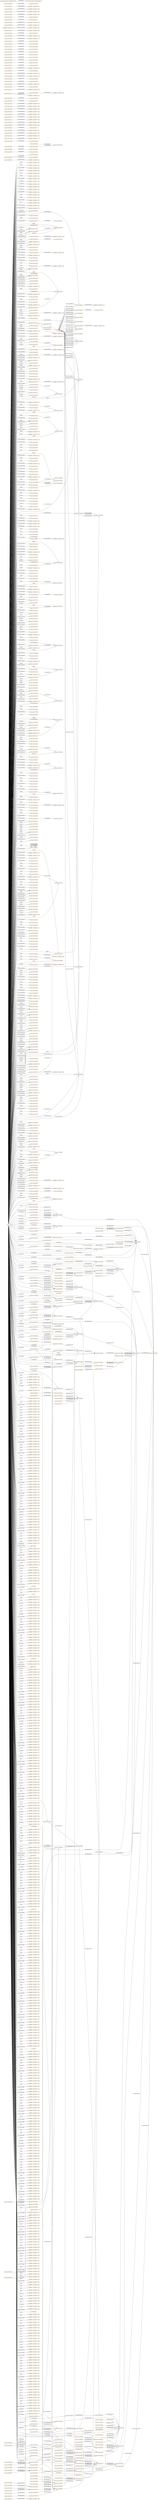digraph ar2dtool_diagram { 
rankdir=LR;
size="1501"
node [shape = rectangle, color="orange"]; "resource:SIO_000511" "-3bbdf946:174e3690252:-7f7c" "-3bbdf946:174e3690252:-7daf" "resource:SIO_000520" "resource:SIO_000554" "resource:SIO_000344" "resource:SIO_001265" "-3bbdf946:174e3690252:-7f2f" "resource:SIO_000806" "resource:SIO_000112" "resource:SIO_000072" "resource:SIO_000452" "-3bbdf946:174e3690252:-7d3c" "resource:SIO_010001" "resource:SIO_010010" "resource:SIO_010009" "-3bbdf946:174e3690252:-7f57" "-3bbdf946:174e3690252:-7c99" "resource:SIO_010341" "resource:SIO_001001" "resource:SIO_010456" "-3bbdf946:174e3690252:-7f43" "resource:SIO_000750" "resource:SIO_000256" "resource:SIO_000431" "resource:SIO_000758" "resource:SIO_000391" "resource:SIO_000692" "resource:SIO_000402" "resource:SIO_001091" "resource:SIO_010336" "resource:SIO_000776" "resource:SIO_000494" "resource:SIO_000056" "resource:SIO_010530" "-3bbdf946:174e3690252:-7f77" "resource:SIO_001014" "resource:SIO_001405" "resource:SIO_000016" "resource:SIO_000092" "-3bbdf946:174e3690252:-7fd2" "resource:SIO_010368" "resource:SIO_001216" "resource:SIO_010289" "resource:SIO_010416" "resource:SIO_010048" "-3bbdf946:174e3690252:-7c79" "resource:SIO_010057" "-3bbdf946:174e3690252:-7c70" "resource:SIO_000167" "resource:SIO_000314" "resource:SIO_010375" "-3bbdf946:174e3690252:-7e62" "resource:SIO_001232" "resource:SIO_000962" "resource:SIO_010464" "resource:SIO_010295" "resource:SIO_000417" "-3bbdf946:174e3690252:-7e54" "resource:SIO_000106" "resource:SIO_000720" "resource:SIO_010450" "resource:SIO_010458" "resource:SIO_000532" "-3bbdf946:174e3690252:-7cb8" "-3bbdf946:174e3690252:-7f27" "resource:SIO_000708" "resource:SIO_000070" "resource:SIO_000404" "resource:SIO_010346" "-3bbdf946:174e3690252:-7d10" "resource:SIO_010075" "resource:SIO_001176" "-3bbdf946:174e3690252:-7d7d" "resource:SIO_000185" "resource:SIO_001224" "resource:SIO_010035" "resource:SIO_000715" "-3bbdf946:174e3690252:-7ec7" "-3bbdf946:174e3690252:-7db4" "resource:SIO_010362" "resource:SIO_001210" "resource:SIO_001197" "resource:SIO_000116" "resource:SIO_001218" "resource:SIO_000810" "resource:SIO_000125" "resource:SIO_000701" "resource:SIO_000076" "resource:SIO_000456" "resource:SIO_010442" "-3bbdf946:174e3690252:-7fb6" "-3bbdf946:174e3690252:-7d73" "-3bbdf946:174e3690252:-7d6a" "-3bbdf946:174e3690252:-7f9b" "resource:SIO_000268" "resource:SIO_000499" "-3bbdf946:174e3690252:-7e75" "resource:SIO_001010" "resource:SIO_011126" "resource:SIO_000754" "resource:SIO_010008" "resource:SIO_001135" "resource:SIO_001095" "resource:SIO_000089" "resource:SIO_001008" "resource:SIO_010455" "resource:SIO_000722" "resource:SIO_001045" "-3bbdf946:174e3690252:-7d84" "-3bbdf946:174e3690252:-7cb2" "resource:SIO_010462" "-3bbdf946:174e3690252:-7d9b" "-3bbdf946:174e3690252:-7e59" "resource:SIO_001353" "resource:SIO_010101" "resource:SIO_000036" "-3bbdf946:174e3690252:-7ca9" "resource:SIO_000647" "resource:SIO_000538" "resource:SIO_010497" "resource:SIO_001291" "resource:SIO_010783" "resource:SIO_000458" "-3bbdf946:174e3690252:-7da5" "resource:SIO_001174" "resource:SIO_000913" "resource:SIO_000915" "-3bbdf946:174e3690252:-7f05" "-3bbdf946:174e3690252:-7e4f" "resource:SIO_000613" "resource:SIO_000713" "resource:SIO_001188" "resource:SIO_000756" "-3bbdf946:174e3690252:-7fe3" "resource:SIO_001297" "resource:SIO_010047" "resource:SIO_000123" "resource:SIO_000074" "resource:SIO_000083" "resource:SIO_010448" "-3bbdf946:174e3690252:-7c9a" "resource:SIO_010533" "-3bbdf946:174e3690252:-7d1e" "resource:SIO_000468" "-3bbdf946:174e3690252:-7c61" "resource:SIO_000014" "resource:SIO_000516" "resource:SIO_001093" "resource:SIO_000500" "resource:SIO_010051" "-3bbdf946:174e3690252:-7d6e" "resource:SIO_001043" "resource:SIO_000508" "resource:SIO_000429" "resource:SIO_000809" "-3bbdf946:174e3690252:-7dda" "resource:SIO_010432" "resource:SIO_010782" "resource:SIO_000960" "resource:SIO_001132" "-3bbdf946:174e3690252:-7e16" "resource:SIO_010004" "-3bbdf946:174e3690252:-7dab" "-3bbdf946:174e3690252:-7eb2" "-3bbdf946:174e3690252:-7e9e" "resource:SIO_000524" "resource:SIO_000550" "resource:SIO_010020" "resource:SIO_000034" "resource:SIO_000434" "-3bbdf946:174e3690252:-7f60" "resource:SIO_000577" "resource:SIO_000005" "resource:SIO_010309" "resource:SIO_010344" "resource:SIO_000747" "resource:SIO_000279" "-3bbdf946:174e3690252:-7d28" "resource:SIO_000441" "resource:SIO_000327" "resource:SIO_000462" "resource:SIO_000143" "resource:SIO_001295" "resource:SIO_000114" "resource:SIO_000454" "-3bbdf946:174e3690252:-7fc1" "resource:SIO_000052" "resource:SIO_010378" "-3bbdf946:174e3690252:-7e65" "resource:SIO_000353" "resource:SIO_001370" "resource:SIO_001269" "resource:SIO_000012" "resource:SIO_000752" "-3bbdf946:174e3690252:-7dbe" "resource:SIO_000555" "resource:SIO_001107" "-3bbdf946:174e3690252:-7dfa" "resource:SIO_001301" "-3bbdf946:174e3690252:-7e7b" "resource:SIO_001035" "resource:SIO_001266" "resource:SIO_011001" "resource:SIO_000541" "resource:SIO_000270" "resource:SIO_000318" "resource:SIO_000549" "resource:SIO_001071" "-3bbdf946:174e3690252:-7f6e" "resource:SIO_000512" "resource:SIO_000579" "resource:SIO_010460" "resource:SIO_000638" "resource:SIO_010011" "resource:SIO_001273" "resource:SIO_010410" "-3bbdf946:174e3690252:-7cc8" "resource:SIO_000609" "resource:SIO_000148" "resource:SIO_011118" "-3bbdf946:174e3690252:-7cb4" "resource:SIO_001213" "resource:SIO_000704" "resource:SIO_010342" "-3bbdf946:174e3690252:-7c93" "resource:SIO_010071" "-3bbdf946:174e3690252:-7f72" "resource:SIO_000460" "resource:SIO_010039" "resource:SIO_000257" "-3bbdf946:174e3690252:-7f3a" "-3bbdf946:174e3690252:-7ffc" "resource:SIO_000805" "-3bbdf946:174e3690252:-7cd5" "-3bbdf946:174e3690252:-7fb2" "resource:SIO_010337" "resource:SIO_000664" "resource:SIO_001233" "resource:SIO_001375" "resource:SIO_001267" "-3bbdf946:174e3690252:-7cfd" "resource:SIO_000261" "resource:SIO_010058" "resource:SIO_010451" "resource:SIO_001041" "-3bbdf946:174e3690252:-7f8f" "resource:SIO_010459" "-3bbdf946:174e3690252:-7e1d" "resource:SIO_000807" "resource:SIO_010358" "resource:SIO_000963" "resource:SIO_010780" "resource:SIO_000113" "resource:SIO_000004" "resource:SIO_000370" "resource:SIO_010296" "resource:SIO_010002" "-3bbdf946:174e3690252:-7fda" "resource:SIO_000405" "resource:SIO_000440" "resource:SIO_000448" "-3bbdf946:174e3690252:-7cce" "resource:SIO_000721" "-3bbdf946:174e3690252:-7e26" "resource:SIO_000751" "resource:SIO_000902" "resource:SIO_000432" "resource:SIO_010096" "resource:SIO_001294" "resource:SIO_001211" "-3bbdf946:174e3690252:-7f15" "resource:SIO_000702" "-3bbdf946:174e3690252:-7cea" "resource:SIO_010334" "resource:SIO_001177" "-3bbdf946:174e3690252:-7ea8" "-3bbdf946:174e3690252:-7da1" "resource:SIO_000269" "-3bbdf946:174e3690252:-7eec" "resource:SIO_001015" "resource:SIO_000390" "resource:SIO_010443" "resource:SIO_000457" "resource:SIO_010043" "resource:SIO_001090" "resource:SIO_000505" "resource:SIO_001046" "resource:SIO_000168" "resource:SIO_000321" "-3bbdf946:174e3690252:-7c9e" "resource:SIO_001116" "resource:SIO_010376" "resource:SIO_010424" "resource:SIO_000965" "-3bbdf946:174e3690252:-7e6c" "resource:SIO_000418" "-3bbdf946:174e3690252:-7e3d" "-3bbdf946:174e3690252:-7dea" "resource:SIO_001009" "resource:SIO_010056" "resource:SIO_000723" "resource:SIO_001264" "resource:SIO_010090" "resource:SIO_011007" "-3bbdf946:174e3690252:-7edd" "resource:SIO_000111" "resource:SIO_000097" "resource:SIO_010463" "resource:SIO_010000" "resource:SIO_000903" "-3bbdf946:174e3690252:-7d52" "resource:SIO_000614" "resource:SIO_000640" "resource:SIO_000146" "resource:SIO_000648" "resource:SIO_000430" "resource:SIO_001292" "resource:SIO_000289" "resource:SIO_000707" "resource:SIO_000337" "resource:SIO_000401" "resource:SIO_000459" "resource:SIO_000523" "resource:SIO_010340" "resource:SIO_010074" "resource:SIO_001175" "resource:SIO_001040" "resource:SIO_000914" "resource:SIO_000275" "resource:SIO_000675" "-3bbdf946:174e3690252:-7ff8" "-3bbdf946:174e3690252:-7de2" "resource:SIO_000784" "-3bbdf946:174e3690252:-7d58" "resource:SIO_000714" "resource:SIO_011121" "-3bbdf946:174e3690252:-7f48" "resource:SIO_001298" "-3bbdf946:174e3690252:-7c8f" "resource:SIO_001215" "resource:SIO_010288" "resource:SIO_010415" "resource:SIO_001136" "resource:SIO_000342" "-3bbdf946:174e3690252:-7fac" "resource:SIO_000376" "-3bbdf946:174e3690252:-7f97" "resource:SIO_000166" "resource:SIO_010508" "-3bbdf946:174e3690252:-7cbf" "resource:SIO_001231" "resource:SIO_000015" "resource:SIO_000580" "resource:SIO_000091" "resource:SIO_000150" "resource:SIO_010076" "resource:SIO_000995" "resource:SIO_001270" "resource:SIO_000307" "-3bbdf946:174e3690252:-7f5d" "resource:SIO_001094" "resource:SIO_000559" "resource:SIO_000501" "resource:SIO_000509" "resource:SIO_001262" "-3bbdf946:174e3690252:-7d02" "resource:SIO_010457" "resource:SIO_000762" "resource:SIO_001074" "resource:SIO_000539" "resource:SIO_000961" "resource:SIO_010005" "-3bbdf946:174e3690252:-7cf1" "resource:SIO_010345" "resource:SIO_000328" "resource:SIO_010100" "resource:SIO_000463" "resource:SIO_000144" "resource:SIO_000035" "resource:SIO_000435" "resource:SIO_010094" "resource:SIO_000395" "resource:SIO_010029" "-3bbdf946:174e3690252:-7ed5" "resource:SIO_000578" "resource:SIO_000115" "resource:SIO_001217" "resource:SIO_000006" "resource:SIO_000124" "resource:SIO_000626" "-3bbdf946:174e3690252:-7d85" "resource:SIO_001289" "resource:SIO_000498" "resource:SIO_000131" "resource:SIO_000653" "resource:SIO_000753" "resource:SIO_000997" "resource:SIO_001296" "resource:SIO_001209" "resource:SIO_000333" "resource:SIO_000455" "-3bbdf946:174e3690252:-7f1e" "resource:SIO_000503" "-3bbdf946:174e3690252:-7e0f" "resource:SIO_000162" "-3bbdf946:174e3690252:-7ca2" "-3bbdf946:174e3690252:-7dcc" "resource:SIO_000284" "resource:SIO_001227" "resource:SIO_010038" "resource:SIO_000354" "-3bbdf946:174e3690252:-7e6f" "resource:SIO_011125" "resource:SIO_010299" "resource:SIO_010007" "resource:SIO_000556" "resource:SIO_010411" "resource:SIO_010310" "resource:SIO_010054" "resource:SIO_001145" "resource:SIO_001302" "resource:SIO_000592" "-3bbdf946:174e3690252:-7e92" "resource:SIO_011002" "resource:SIO_011119" "resource:SIO_000428" "resource:SIO_000437" "resource:SIO_010099" "resource:SIO_001072" "resource:SIO_000069" "resource:SIO_000000" "resource:SIO_000400" "-3bbdf946:174e3690252:-7f1b" "resource:SIO_000967" "resource:SIO_010461" "resource:SIO_000639" "resource:SIO_001274" "resource:SIO_000396" "-3bbdf946:174e3690252:-7ff0" "resource:SIO_001003" "resource:SIO_000564" "resource:SIO_000719" "resource:SIO_000612" "resource:SIO_000258" "resource:SIO_001214" "resource:SIO_001290" "resource:SIO_000755" "resource:SIO_001336" "resource:SIO_000705" "resource:SIO_000694" "resource:SIO_010046" "resource:SIO_000122" "resource:SIO_001038" "-3bbdf946:174e3690252:-7d77" "resource:SIO_010072" "resource:SIO_010532" "-3bbdf946:174e3690252:-7d63" "resource:SIO_000959" "resource:SIO_000476" "resource:SIO_000651" "resource:SIO_010025" "resource:SIO_001050" "-3bbdf946:174e3690252:-7e43" "resource:SIO_000794" "resource:SIO_001139" "resource:SIO_000073" "resource:SIO_000453" "resource:SIO_000340" "resource:SIO_010447" "resource:SIO_010059" "resource:SIO_000483" "-3bbdf946:174e3690252:-7e2c" "resource:SIO_010506" "resource:SIO_000319" "resource:SIO_001234" "-3bbdf946:174e3690252:-7ce3" "resource:SIO_000262" "resource:SIO_000449" "resource:SIO_000108" "resource:SIO_010052" "resource:SIO_000507" "resource:SIO_001260" "-3bbdf946:174e3690252:-7e1e" "resource:SIO_000808" "resource:SIO_010359" "resource:SIO_010423" "resource:SIO_000589" "-3bbdf946:174e3690252:-7ce9" "resource:SIO_000017" "resource:SIO_010003" "resource:SIO_010343" "-3bbdf946:174e3690252:-7cbc" "resource:SIO_000562" "-3bbdf946:174e3690252:-7f36" "resource:SIO_000142" "resource:SIO_000433" "resource:SIO_000469" "resource:SIO_000078" "resource:SIO_010044" "resource:SIO_000780" "resource:SIO_010030" "resource:SIO_000616" "resource:SIO_000966" "resource:SIO_000302" "-3bbdf946:174e3690252:-7c7f" "resource:SIO_010363" "resource:SIO_010284" "resource:SIO_000080" "resource:SIO_000984" "-3bbdf946:174e3690252:-7f93" "resource:SIO_001047" "resource:SIO_001117" "resource:SIO_010377" "resource:SIO_010091" "resource:SIO_010425" ; /*classes style*/
	"resource:SIO_010009" -> "resource:SIO_010010" [ label = "owl:disjointWith" ];
	"resource:SIO_001098" -> "resource:SIO_000272" [ label = "rdfs:subPropertyOf" ];
	"resource:SIO_010462" -> "resource:SIO_010463" [ label = "owl:disjointWith" ];
	"resource:SIO_001279" -> "resource:SIO_000008" [ label = "rdfs:subPropertyOf" ];
	"resource:SIO_010377" -> "resource:SIO_010378" [ label = "owl:disjointWith" ];
	"resource:SIO_010377" -> "-3bbdf946:174e3690252:-7cbf" [ label = "owl:equivalentClass" ];
	"resource:SIO_000232" -> "resource:SIO_000062" [ label = "rdfs:subPropertyOf" ];
	"resource:SIO_000805" -> "resource:SIO_000806" [ label = "owl:disjointWith" ];
	"resource:SIO_010432" -> "-3bbdf946:174e3690252:-7cb4" [ label = "owl:equivalentClass" ];
	"resource:SIO_000202" -> "resource:SIO_000145" [ label = "rdfs:subPropertyOf" ];
	"resource:SIO_000093" -> "resource:SIO_000068" [ label = "rdfs:subPropertyOf" ];
	"resource:SIO_001280" -> "resource:SIO_000011" [ label = "rdfs:subPropertyOf" ];
	"resource:SIO_000274" -> "resource:SIO_000497" [ label = "rdfs:subPropertyOf" ];
	"resource:SIO_000274" -> "resource:SIO_000244" [ label = "rdfs:subPropertyOf" ];
	"resource:SIO_001008" -> "-3bbdf946:174e3690252:-7e16" [ label = "owl:equivalentClass" ];
	"resource:SIO_000455" -> "resource:SIO_000458" [ label = "owl:disjointWith" ];
	"resource:SIO_000455" -> "-3bbdf946:174e3690252:-7f1e" [ label = "owl:equivalentClass" ];
	"resource:SIO_000063" -> "resource:SIO_000062" [ label = "rdfs:subPropertyOf" ];
	"resource:SIO_010082" -> "resource:SIO_010078" [ label = "rdfs:subPropertyOf" ];
	"resource:SIO_000244" -> "resource:SIO_000352" [ label = "rdfs:subPropertyOf" ];
	"resource:SIO_000636" -> "resource:SIO_000352" [ label = "rdfs:subPropertyOf" ];
	"resource:SIO_000425" -> "resource:SIO_000001" [ label = "rdfs:subPropertyOf" ];
	"resource:SIO_000214" -> "resource:SIO_000425" [ label = "rdfs:subPropertyOf" ];
	"resource:SIO_000793" -> "resource:SIO_000687" [ label = "rdfs:subPropertyOf" ];
	"resource:SIO_001401" -> "resource:SIO_001154" [ label = "rdfs:subPropertyOf" ];
	"resource:SIO_000974" -> "resource:SIO_000053" [ label = "rdfs:subPropertyOf" ];
	"resource:SIO_000497" -> "resource:SIO_000272" [ label = "rdfs:subPropertyOf" ];
	"resource:SIO_010782" -> "resource:SIO_010783" [ label = "owl:disjointWith" ];
	"resource:SIO_000286" -> "resource:SIO_000497" [ label = "rdfs:subPropertyOf" ];
	"resource:SIO_000552" -> "resource:SIO_000230" [ label = "rdfs:subPropertyOf" ];
	"resource:SIO_001262" -> "-3bbdf946:174e3690252:-7d85" [ label = "owl:equivalentClass" ];
	"resource:SIO_000341" -> "resource:SIO_000425" [ label = "rdfs:subPropertyOf" ];
	"resource:SIO_000733" -> "resource:SIO_000737" [ label = "rdfs:subPropertyOf" ];
	"resource:SIO_000437" -> "-3bbdf946:174e3690252:-7f3a" [ label = "owl:equivalentClass" ];
	"resource:SIO_010456" -> "-3bbdf946:174e3690252:-7c9a" [ label = "owl:equivalentClass" ];
	"resource:SIO_000311" -> "resource:SIO_000232" [ label = "rdfs:subPropertyOf" ];
	"resource:SIO_000226" -> "resource:SIO_000236" [ label = "rdfs:subPropertyOf" ];
	"resource:SIO_000775" -> "resource:SIO_000773" [ label = "rdfs:subPropertyOf" ];
	"resource:SIO_000268" -> "-3bbdf946:174e3690252:-7f6e" [ label = "owl:equivalentClass" ];
	"resource:SIO_000142" -> "resource:SIO_000143" [ label = "owl:disjointWith" ];
	"resource:SIO_000449" -> "resource:SIO_000468" [ label = "owl:disjointWith" ];
	"resource:SIO_000323" -> "resource:SIO_000128" [ label = "rdfs:subPropertyOf" ];
	"resource:SIO_001159" -> "resource:SIO_000062" [ label = "rdfs:subPropertyOf" ];
	"resource:SIO_000208" -> "resource:SIO_000773" [ label = "rdfs:subPropertyOf" ];
	"resource:SIO_000365" -> "resource:SIO_000219" [ label = "rdfs:subPropertyOf" ];
	"resource:SIO_000631" -> "resource:SIO_000628" [ label = "rdfs:subPropertyOf" ];
	"resource:SIO_000420" -> "resource:SIO_000425" [ label = "rdfs:subPropertyOf" ];
	"resource:SIO_000335" -> "resource:SIO_000652" [ label = "rdfs:subPropertyOf" ];
	"resource:SIO_000335" -> "resource:SIO_000293" [ label = "rdfs:subPropertyOf" ];
	"resource:SIO_000124" -> "-3bbdf946:174e3690252:-7f93" [ label = "owl:equivalentClass" ];
	"resource:SIO_001045" -> "-3bbdf946:174e3690252:-7e0f" [ label = "owl:equivalentClass" ];
	"resource:SIO_010058" -> "resource:SIO_010059" [ label = "owl:disjointWith" ];
	"resource:SIO_000673" -> "resource:SIO_000671" [ label = "rdfs:subPropertyOf" ];
	"resource:SIO_000462" -> "resource:SIO_000463" [ label = "owl:disjointWith" ];
	"resource:SIO_000251" -> "resource:SIO_000249" [ label = "rdfs:subPropertyOf" ];
	"resource:SIO_000643" -> "resource:SIO_000224" [ label = "rdfs:subPropertyOf" ];
	"resource:SIO_000558" -> "resource:SIO_010302" [ label = "rdfs:subPropertyOf" ];
	"resource:SIO_001353" -> "-3bbdf946:174e3690252:-7d6e" [ label = "owl:equivalentClass" ];
	"resource:SIO_000221" -> "resource:SIO_000008" [ label = "rdfs:subPropertyOf" ];
	"resource:SIO_010336" -> "resource:SIO_010337" [ label = "owl:disjointWith" ];
	"resource:SIO_000709" -> "resource:SIO_000001" [ label = "rdfs:subPropertyOf" ];
	"resource:SIO_000293" -> "resource:SIO_000203" [ label = "rdfs:subPropertyOf" ];
	"resource:SIO_011126" -> "-3bbdf946:174e3690252:-7c61" [ label = "owl:equivalentClass" ];
	"resource:SIO_000655" -> "resource:SIO_000294" [ label = "rdfs:subPropertyOf" ];
	"resource:SIO_000052" -> "-3bbdf946:174e3690252:-7fda" [ label = "owl:equivalentClass" ];
	"resource:SIO_000710" -> "resource:SIO_000709" [ label = "rdfs:subPropertyOf" ];
	"resource:SIO_000233" -> "resource:SIO_000011" [ label = "rdfs:subPropertyOf" ];
	"resource:SIO_001154" -> "resource:SIO_000294" [ label = "rdfs:subPropertyOf" ];
	"resource:SIO_000203" -> "resource:SIO_000322" [ label = "rdfs:subPropertyOf" ];
	"resource:SIO_000697" -> "resource:SIO_000709" [ label = "rdfs:subPropertyOf" ];
	"resource:SIO_001009" -> "resource:SIO_001010" [ label = "owl:disjointWith" ];
	"resource:SIO_010083" -> "resource:SIO_010079" [ label = "rdfs:subPropertyOf" ];
	"resource:SIO_000064" -> "resource:SIO_000219" [ label = "rdfs:subPropertyOf" ];
	"resource:SIO_000456" -> "resource:SIO_000457" [ label = "owl:disjointWith" ];
	"resource:SIO_000245" -> "resource:SIO_000294" [ label = "rdfs:subPropertyOf" ];
	"resource:SIO_000511" -> "-3bbdf946:174e3690252:-7f05" [ label = "owl:equivalentClass" ];
	"resource:SIO_000426" -> "resource:SIO_000425" [ label = "rdfs:subPropertyOf" ];
	"resource:SIO_000215" -> "resource:SIO_000011" [ label = "rdfs:subPropertyOf" ];
	"resource:SIO_001402" -> "resource:SIO_001154" [ label = "rdfs:subPropertyOf" ];
	"resource:SIO_000975" -> "resource:SIO_000093" [ label = "rdfs:subPropertyOf" ];
	"resource:SIO_000679" -> "resource:SIO_000054" [ label = "rdfs:subPropertyOf" ];
	"resource:SIO_000553" -> "resource:SIO_000231" [ label = "rdfs:subPropertyOf" ];
	"resource:SIO_000342" -> "-3bbdf946:174e3690252:-7f48" [ label = "owl:equivalentClass" ];
	"resource:SIO_000734" -> "resource:SIO_000699" [ label = "rdfs:subPropertyOf" ];
	"resource:SIO_000257" -> "resource:SIO_000258" [ label = "owl:disjointWith" ];
	"resource:SIO_000131" -> "resource:SIO_001197" [ label = "owl:disjointWith" ];
	"resource:SIO_000523" -> "resource:SIO_000524" [ label = "owl:disjointWith" ];
	"resource:SIO_010457" -> "-3bbdf946:174e3690252:-7c93" [ label = "owl:equivalentClass" ];
	"resource:SIO_000312" -> "resource:SIO_000229" [ label = "rdfs:subPropertyOf" ];
	"resource:SIO_000704" -> "resource:SIO_000721" [ label = "owl:disjointWith" ];
	"resource:SIO_000227" -> "resource:SIO_000643" [ label = "rdfs:subPropertyOf" ];
	"resource:SIO_000680" -> "resource:SIO_000679" [ label = "rdfs:subPropertyOf" ];
	"resource:SIO_010005" -> "resource:SIO_010047" [ label = "owl:disjointWith" ];
	"resource:SIO_000269" -> "resource:SIO_000270" [ label = "owl:disjointWith" ];
	"resource:SIO_010288" -> "resource:SIO_010289" [ label = "owl:disjointWith" ];
	"resource:SIO_000324" -> "resource:SIO_000202" [ label = "rdfs:subPropertyOf" ];
	"resource:SIO_010343" -> "-3bbdf946:174e3690252:-7cea" [ label = "owl:equivalentClass" ];
	"resource:SIO_000692" -> "resource:SIO_000694" [ label = "owl:disjointWith" ];
	"resource:SIO_000028" -> "resource:SIO_000145" [ label = "rdfs:subPropertyOf" ];
	"resource:SIO_000209" -> "resource:SIO_000773" [ label = "rdfs:subPropertyOf" ];
	"resource:SIO_000577" -> "resource:SIO_000578" [ label = "owl:disjointWith" ];
	"resource:SIO_000758" -> "resource:SIO_001093" [ label = "owl:disjointWith" ];
	"resource:SIO_000240" -> "resource:SIO_000203" [ label = "rdfs:subPropertyOf" ];
	"resource:SIO_000632" -> "resource:SIO_000210" [ label = "rdfs:subPropertyOf" ];
	"resource:SIO_000421" -> "resource:SIO_000425" [ label = "rdfs:subPropertyOf" ];
	"resource:SIO_000210" -> "resource:SIO_000628" [ label = "rdfs:subPropertyOf" ];
	"resource:SIO_000125" -> "-3bbdf946:174e3690252:-7f8f" [ label = "owl:equivalentClass" ];
	"resource:SIO_001046" -> "resource:SIO_001047" [ label = "owl:disjointWith" ];
	"resource:SIO_010410" -> "-3bbdf946:174e3690252:-7cbc" [ label = "owl:equivalentClass" ];
	"resource:SIO_000970" -> "resource:SIO_000975" [ label = "rdfs:subPropertyOf" ];
	"resource:SIO_001101" -> "resource:SIO_000709" [ label = "rdfs:subPropertyOf" ];
	"resource:SIO_000674" -> "resource:SIO_000672" [ label = "rdfs:subPropertyOf" ];
	"resource:SIO_000589" -> "-3bbdf946:174e3690252:-7eec" [ label = "owl:equivalentClass" ];
	"http://semanticscience.org/ontology/sio.owl" -> "http://creativecommons.org/licenses/by/4.0/" [ label = "terms:license" ];
	"resource:SIO_000252" -> "resource:SIO_000212" [ label = "rdfs:subPropertyOf" ];
	"resource:SIO_000644" -> "resource:SIO_000223" [ label = "rdfs:subPropertyOf" ];
	"resource:SIO_001269" -> "resource:SIO_001270" [ label = "owl:disjointWith" ];
	"resource:SIO_000222" -> "resource:SIO_000011" [ label = "rdfs:subPropertyOf" ];
	"resource:SIO_000011" -> "resource:SIO_000001" [ label = "rdfs:subPropertyOf" ];
	"resource:SIO_000318" -> "resource:SIO_000319" [ label = "owl:disjointWith" ];
	"resource:SIO_000294" -> "resource:SIO_000243" [ label = "rdfs:subPropertyOf" ];
	"resource:SIO_010000" -> "-3bbdf946:174e3690252:-7d63" [ label = "owl:equivalentClass" ];
	"resource:SIO_001209" -> "-3bbdf946:174e3690252:-7d9b" [ label = "owl:equivalentClass" ];
	"resource:SIO_000656" -> "resource:SIO_000655" [ label = "rdfs:subPropertyOf" ];
	"resource:SIO_000053" -> "resource:SIO_000028" [ label = "rdfs:subPropertyOf" ];
	"resource:SIO_000234" -> "resource:SIO_000008" [ label = "rdfs:subPropertyOf" ];
	"resource:SIO_001155" -> "resource:SIO_000352" [ label = "rdfs:subPropertyOf" ];
	"resource:SIO_000807" -> "resource:SIO_000808" [ label = "owl:disjointWith" ];
	"resource:SIO_001210" -> "resource:SIO_001211" [ label = "owl:disjointWith" ];
	"resource:SIO_000204" -> "resource:SIO_000322" [ label = "rdfs:subPropertyOf" ];
	"resource:SIO_000095" -> "resource:SIO_000011" [ label = "rdfs:subPropertyOf" ];
	"resource:SIO_000668" -> "resource:SIO_000628" [ label = "rdfs:subPropertyOf" ];
	"resource:SIO_010295" -> "resource:SIO_010296" [ label = "owl:disjointWith" ];
	"resource:SIO_000246" -> "resource:SIO_000245" [ label = "rdfs:subPropertyOf" ];
	"resource:SIO_000427" -> "resource:SIO_000424" [ label = "rdfs:subPropertyOf" ];
	"resource:SIO_000216" -> "resource:SIO_000008" [ label = "rdfs:subPropertyOf" ];
	"resource:SIO_001403" -> "resource:SIO_000001" [ label = "rdfs:subPropertyOf" ];
	"resource:SIO_000005" -> "resource:SIO_000340" [ label = "owl:disjointWith" ];
	"resource:SIO_000288" -> "resource:SIO_000203" [ label = "rdfs:subPropertyOf" ];
	"resource:SIO_000554" -> "resource:SIO_000555" [ label = "owl:disjointWith" ];
	"resource:SIO_000469" -> "-3bbdf946:174e3690252:-7f15" [ label = "owl:equivalentClass" ];
	"resource:SIO_010362" -> "-3bbdf946:174e3690252:-7cce" [ label = "owl:equivalentClass" ];
	"resource:SIO_000735" -> "resource:SIO_000733" [ label = "rdfs:subPropertyOf" ];
	"resource:SIO_000132" -> "resource:SIO_000322" [ label = "rdfs:subPropertyOf" ];
	"resource:SIO_010458" -> "-3bbdf946:174e3690252:-7c8f" [ label = "owl:equivalentClass" ];
	"resource:SIO_000313" -> "resource:SIO_000310" [ label = "rdfs:subPropertyOf" ];
	"resource:SIO_000892" -> "resource:SIO_000212" [ label = "rdfs:subPropertyOf" ];
	"resource:SIO_000228" -> "resource:SIO_000644" [ label = "rdfs:subPropertyOf" ];
	"resource:SIO_000681" -> "resource:SIO_000679" [ label = "rdfs:subPropertyOf" ];
	"resource:SIO_000017" -> "resource:SIO_000354" [ label = "owl:disjointWith" ];
	"resource:SIO_010302" -> "resource:SIO_000272" [ label = "rdfs:subPropertyOf" ];
	"resource:SIO_000089" -> "-3bbdf946:174e3690252:-7fc1" [ label = "owl:equivalentClass" ];
	"resource:SIO_000440" -> "-3bbdf946:174e3690252:-7f2f" [ label = "owl:equivalentClass" ];
	"resource:SIO_000355" -> "resource:SIO_000229" [ label = "rdfs:subPropertyOf" ];
	"resource:SIO_000059" -> "resource:SIO_000008" [ label = "rdfs:subPropertyOf" ];
	"resource:SIO_010078" -> "resource:SIO_000338" [ label = "rdfs:subPropertyOf" ];
	"resource:SIO_000325" -> "-3bbdf946:174e3690252:-7ff4" [ label = "owl:propertyChainAxiom" ];
	"resource:SIO_000325" -> "resource:SIO_000322" [ label = "rdfs:subPropertyOf" ];
	"resource:SIO_001035" -> "resource:SIO_001038" [ label = "owl:disjointWith" ];
	"resource:SIO_000029" -> "resource:SIO_000096" [ label = "rdfs:subPropertyOf" ];
	"resource:SIO_001301" -> "resource:SIO_001302" [ label = "owl:disjointWith" ];
	"resource:SIO_010048" -> "resource:SIO_010052" [ label = "owl:disjointWith" ];
	"resource:SIO_000482" -> "resource:SIO_000283" [ label = "rdfs:subPropertyOf" ];
	"resource:SIO_000060" -> "resource:SIO_000205" [ label = "rdfs:subPropertyOf" ];
	"resource:SIO_000452" -> "resource:SIO_000454" [ label = "owl:disjointWith" ];
	"resource:SIO_000452" -> "resource:SIO_000453" [ label = "owl:disjointWith" ];
	"resource:SIO_000241" -> "resource:SIO_000652" [ label = "rdfs:subPropertyOf" ];
	"resource:SIO_000241" -> "resource:SIO_000211" [ label = "rdfs:subPropertyOf" ];
	"resource:SIO_000633" -> "resource:SIO_000205" [ label = "rdfs:subPropertyOf" ];
	"resource:SIO_000422" -> "resource:SIO_000283" [ label = "rdfs:subPropertyOf" ];
	"resource:SIO_000211" -> "resource:SIO_000203" [ label = "rdfs:subPropertyOf" ];
	"resource:SIO_000971" -> "resource:SIO_000974" [ label = "rdfs:subPropertyOf" ];
	"resource:SIO_000307" -> "-3bbdf946:174e3690252:-7f60" [ label = "owl:equivalentClass" ];
	"resource:SIO_000283" -> "resource:SIO_000272" [ label = "rdfs:subPropertyOf" ];
	"resource:SIO_000675" -> "-3bbdf946:174e3690252:-7ec7" [ label = "owl:equivalentClass" ];
	"resource:SIO_000072" -> "resource:SIO_000073" [ label = "owl:disjointWith" ];
	"resource:SIO_000253" -> "resource:SIO_000008" [ label = "rdfs:subPropertyOf" ];
	"resource:SIO_001174" -> "-3bbdf946:174e3690252:-7dbe" [ label = "owl:equivalentClass" ];
	"resource:SIO_000223" -> "resource:SIO_000008" [ label = "rdfs:subPropertyOf" ];
	"resource:SIO_010423" -> "-3bbdf946:174e3690252:-7cb8" [ label = "owl:equivalentClass" ];
	"resource:SIO_000772" -> "resource:SIO_000631" [ label = "rdfs:subPropertyOf" ];
	"resource:SIO_000687" -> "resource:SIO_000322" [ label = "rdfs:subPropertyOf" ];
	"resource:SIO_001090" -> "resource:SIO_001091" [ label = "owl:disjointWith" ];
	"resource:SIO_000657" -> "resource:SIO_000352" [ label = "rdfs:subPropertyOf" ];
	"resource:SIO_000054" -> "resource:SIO_000053" [ label = "rdfs:subPropertyOf" ];
	"resource:SIO_000235" -> "resource:SIO_000586" [ label = "rdfs:subPropertyOf" ];
	"resource:SIO_001156" -> "resource:SIO_000294" [ label = "rdfs:subPropertyOf" ];
	"resource:SIO_001156" -> "resource:SIO_000229" [ label = "rdfs:subPropertyOf" ];
	"resource:SIO_000205" -> "resource:SIO_000212" [ label = "rdfs:subPropertyOf" ];
	"resource:SIO_000784" -> "resource:SIO_010048" [ label = "owl:disjointWith" ];
	"resource:SIO_000699" -> "resource:SIO_000737" [ label = "rdfs:subPropertyOf" ];
	"resource:SIO_000965" -> "-3bbdf946:174e3690252:-7e43" [ label = "owl:equivalentClass" ];
	"resource:SIO_000096" -> "resource:SIO_000093" [ label = "rdfs:subPropertyOf" ];
	"resource:SIO_000362" -> "resource:SIO_000008" [ label = "rdfs:subPropertyOf" ];
	"resource:SIO_000277" -> "resource:SIO_000631" [ label = "rdfs:subPropertyOf" ];
	"resource:SIO_000066" -> "resource:SIO_000253" [ label = "rdfs:subPropertyOf" ];
	"resource:SIO_000458" -> "-3bbdf946:174e3690252:-7f1b" [ label = "owl:equivalentClass" ];
	"resource:SIO_000332" -> "resource:SIO_000563" [ label = "rdfs:subPropertyOf" ];
	"resource:SIO_000247" -> "resource:SIO_000244" [ label = "rdfs:subPropertyOf" ];
	"resource:SIO_000905" -> "resource:SIO_000291" [ label = "rdfs:subPropertyOf" ];
	"resource:SIO_010532" -> "resource:SIO_010533" [ label = "owl:disjointWith" ];
	"resource:SIO_010447" -> "resource:SIO_010448" [ label = "owl:disjointWith" ];
	"resource:SIO_000217" -> "resource:SIO_000223" [ label = "rdfs:subPropertyOf" ];
	"resource:SIO_000609" -> "-3bbdf946:174e3690252:-7edd" [ label = "owl:equivalentClass" ];
	"resource:SIO_001404" -> "resource:SIO_001403" [ label = "rdfs:subPropertyOf" ];
	"resource:SIO_000640" -> "resource:SIO_000751" [ label = "owl:disjointWith" ];
	"resource:SIO_010363" -> "-3bbdf946:174e3690252:-7cc8" [ label = "owl:equivalentClass" ];
	"resource:SIO_000736" -> "resource:SIO_000001" [ label = "rdfs:subPropertyOf" ];
	"resource:SIO_010459" -> "resource:SIO_010460" [ label = "owl:disjointWith" ];
	"resource:SIO_000314" -> "-3bbdf946:174e3690252:-7f5d" [ label = "owl:equivalentClass" ];
	"resource:SIO_000229" -> "resource:SIO_000132" [ label = "rdfs:subPropertyOf" ];
	"resource:SIO_000682" -> "resource:SIO_000029" [ label = "rdfs:subPropertyOf" ];
	"resource:SIO_000652" -> "resource:SIO_000203" [ label = "rdfs:subPropertyOf" ];
	"resource:SIO_001096" -> "resource:SIO_000272" [ label = "rdfs:subPropertyOf" ];
	"resource:SIO_000441" -> "-3bbdf946:174e3690252:-7f27" [ label = "owl:equivalentClass" ];
	"resource:SIO_010375" -> "resource:SIO_010376" [ label = "owl:disjointWith" ];
	"resource:SIO_000356" -> "resource:SIO_000062" [ label = "rdfs:subPropertyOf" ];
	"resource:SIO_001277" -> "resource:SIO_000628" [ label = "rdfs:subPropertyOf" ];
	"resource:SIO_000230" -> "resource:SIO_000132" [ label = "rdfs:subPropertyOf" ];
	"resource:SIO_000145" -> "resource:SIO_000322" [ label = "rdfs:subPropertyOf" ];
	"resource:SIO_010079" -> "resource:SIO_000339" [ label = "rdfs:subPropertyOf" ];
	"resource:SIO_000960" -> "resource:SIO_000962" [ label = "owl:disjointWith" ];
	"resource:SIO_000960" -> "resource:SIO_000961" [ label = "owl:disjointWith" ];
	"resource:SIO_000272" -> "resource:SIO_000736" [ label = "rdfs:subPropertyOf" ];
	"resource:SIO_000579" -> "resource:SIO_000580" [ label = "owl:disjointWith" ];
	"resource:SIO_000061" -> "resource:SIO_000322" [ label = "rdfs:subPropertyOf" ];
	"resource:SIO_010080" -> "resource:SIO_010078" [ label = "rdfs:subPropertyOf" ];
	"resource:SIO_000242" -> "resource:SIO_000652" [ label = "rdfs:subPropertyOf" ];
	"resource:SIO_000242" -> "resource:SIO_000240" [ label = "rdfs:subPropertyOf" ];
	"resource:SIO_000634" -> "resource:SIO_000558" [ label = "rdfs:subPropertyOf" ];
	"resource:SIO_000900" -> "resource:SIO_000216" [ label = "rdfs:subPropertyOf" ];
	"resource:SIO_000549" -> "resource:SIO_000550" [ label = "owl:disjointWith" ];
	"resource:SIO_010442" -> "-3bbdf946:174e3690252:-7ca9" [ label = "owl:equivalentClass" ];
	"resource:SIO_000338" -> "resource:SIO_000563" [ label = "rdfs:subPropertyOf" ];
	"resource:SIO_000338" -> "resource:SIO_000243" [ label = "rdfs:subPropertyOf" ];
	"resource:SIO_000212" -> "resource:SIO_000001" [ label = "rdfs:subPropertyOf" ];
	"resource:SIO_000972" -> "resource:SIO_000974" [ label = "rdfs:subPropertyOf" ];
	"resource:SIO_000495" -> "resource:SIO_000272" [ label = "rdfs:subPropertyOf" ];
	"resource:SIO_010780" -> "-3bbdf946:174e3690252:-7c70" [ label = "owl:equivalentClass" ];
	"resource:SIO_000254" -> "resource:SIO_000011" [ label = "rdfs:subPropertyOf" ];
	"resource:SIO_000646" -> "resource:SIO_000643" [ label = "rdfs:subPropertyOf" ];
	"resource:SIO_000224" -> "resource:SIO_000011" [ label = "rdfs:subPropertyOf" ];
	"resource:SIO_000139" -> "resource:SIO_000132" [ label = "rdfs:subPropertyOf" ];
	"resource:SIO_010424" -> "resource:SIO_010425" [ label = "owl:disjointWith" ];
	"resource:SIO_000773" -> "resource:SIO_000252" [ label = "rdfs:subPropertyOf" ];
	"resource:SIO_000562" -> "resource:SIO_010284" [ label = "owl:disjointWith" ];
	"resource:SIO_000477" -> "resource:SIO_000422" [ label = "rdfs:subPropertyOf" ];
	"resource:SIO_010309" -> "resource:SIO_010310" [ label = "owl:disjointWith" ];
	"resource:SIO_000658" -> "resource:SIO_000657" [ label = "rdfs:subPropertyOf" ];
	"resource:SIO_001242" -> "resource:SIO_000736" [ label = "rdfs:subPropertyOf" ];
	"resource:SIO_001157" -> "resource:SIO_000352" [ label = "rdfs:subPropertyOf" ];
	"resource:SIO_000236" -> "resource:SIO_000646" [ label = "rdfs:subPropertyOf" ];
	"resource:SIO_000628" -> "resource:SIO_000001" [ label = "rdfs:subPropertyOf" ];
	"resource:SIO_000809" -> "-3bbdf946:174e3690252:-7e6f" [ label = "owl:equivalentClass" ];
	"resource:SIO_000206" -> "resource:SIO_000772" [ label = "rdfs:subPropertyOf" ];
	"resource:SIO_000966" -> "resource:SIO_000967" [ label = "owl:disjointWith" ];
	"resource:SIO_000363" -> "resource:SIO_000011" [ label = "rdfs:subPropertyOf" ];
	"resource:SIO_000278" -> "resource:SIO_000252" [ label = "rdfs:subPropertyOf" ];
	"resource:SIO_000810" -> "-3bbdf946:174e3690252:-7e6c" [ label = "owl:equivalentClass" ];
	"resource:SIO_000248" -> "resource:SIO_000352" [ label = "rdfs:subPropertyOf" ];
	"resource:SIO_000122" -> "-3bbdf946:174e3690252:-7f9b" [ label = "owl:equivalentClass" ];
	"resource:SIO_000490" -> "resource:SIO_000482" [ label = "rdfs:subPropertyOf" ];
	"resource:SIO_000218" -> "resource:SIO_000224" [ label = "rdfs:subPropertyOf" ];
	"resource:SIO_000671" -> "resource:SIO_000008" [ label = "rdfs:subPropertyOf" ];
	"resource:SIO_001405" -> "resource:SIO_010052" [ label = "owl:disjointWith" ];
	"resource:SIO_000586" -> "resource:SIO_000644" [ label = "rdfs:subPropertyOf" ];
	"resource:SIO_000641" -> "resource:SIO_000008" [ label = "rdfs:subPropertyOf" ];
	"resource:SIO_000737" -> "resource:SIO_000736" [ label = "rdfs:subPropertyOf" ];
	"resource:SIO_000707" -> "resource:SIO_000708" [ label = "owl:disjointWith" ];
	"resource:SIO_000291" -> "resource:SIO_000230" [ label = "rdfs:subPropertyOf" ];
	"resource:SIO_000080" -> "resource:SIO_000448" [ label = "owl:disjointWith" ];
	"resource:SIO_001097" -> "resource:SIO_000272" [ label = "rdfs:subPropertyOf" ];
	"resource:SIO_010461" -> "resource:SIO_010464" [ label = "owl:disjointWith" ];
	"resource:SIO_001278" -> "resource:SIO_000628" [ label = "rdfs:subPropertyOf" ];
	"resource:SIO_000749" -> "resource:SIO_000737" [ label = "rdfs:subPropertyOf" ];
	"resource:SIO_000231" -> "resource:SIO_000062" [ label = "rdfs:subPropertyOf" ];
	"resource:SIO_000020" -> "resource:SIO_000210" [ label = "rdfs:subPropertyOf" ];
	"resource:SIO_010346" -> "-3bbdf946:174e3690252:-7cd5" [ label = "owl:equivalentClass" ];
	"resource:SIO_000719" -> "resource:SIO_000720" [ label = "owl:disjointWith" ];
	"resource:SIO_000092" -> "-3bbdf946:174e3690252:-7fb6" [ label = "owl:equivalentClass" ];
	"resource:SIO_000484" -> "resource:SIO_000482" [ label = "rdfs:subPropertyOf" ];
	"resource:SIO_000273" -> "resource:SIO_000053" [ label = "rdfs:subPropertyOf" ];
	"resource:SIO_000062" -> "resource:SIO_000322" [ label = "rdfs:subPropertyOf" ];
	"resource:SIO_010081" -> "resource:SIO_010079" [ label = "rdfs:subPropertyOf" ];
	"resource:SIO_001375" -> "-3bbdf946:174e3690252:-7d6a" [ label = "owl:equivalentClass" ];
	"resource:SIO_000369" -> "resource:SIO_000273" [ label = "rdfs:subPropertyOf" ];
	"resource:SIO_000243" -> "resource:SIO_000322" [ label = "rdfs:subPropertyOf" ];
	"resource:SIO_000635" -> "resource:SIO_000294" [ label = "rdfs:subPropertyOf" ];
	"resource:SIO_000901" -> "resource:SIO_000215" [ label = "rdfs:subPropertyOf" ];
	"resource:SIO_000424" -> "resource:SIO_000283" [ label = "rdfs:subPropertyOf" ];
	"resource:SIO_000339" -> "resource:SIO_000557" [ label = "rdfs:subPropertyOf" ];
	"resource:SIO_000339" -> "resource:SIO_000243" [ label = "rdfs:subPropertyOf" ];
	"resource:SIO_000213" -> "resource:SIO_000425" [ label = "rdfs:subPropertyOf" ];
	"resource:SIO_000128" -> "resource:SIO_000061" [ label = "rdfs:subPropertyOf" ];
	"resource:SIO_000973" -> "resource:SIO_000975" [ label = "rdfs:subPropertyOf" ];
	"resource:SIO_000496" -> "resource:SIO_000495" [ label = "rdfs:subPropertyOf" ];
	"resource:SIO_000255" -> "resource:SIO_000008" [ label = "rdfs:subPropertyOf" ];
	"resource:SIO_000647" -> "resource:SIO_000648" [ label = "owl:disjointWith" ];
	"resource:SIO_010455" -> "-3bbdf946:174e3690252:-7c9e" [ label = "owl:equivalentClass" ];
	"resource:SIO_000310" -> "resource:SIO_000093" [ label = "rdfs:subPropertyOf" ];
	"resource:SIO_000225" -> "resource:SIO_000235" [ label = "rdfs:subPropertyOf" ];
	"resource:SIO_000774" -> "resource:SIO_000772" [ label = "rdfs:subPropertyOf" ];
	"resource:SIO_001116" -> "resource:SIO_001117" [ label = "owl:disjointWith" ];
	"resource:SIO_000563" -> "resource:SIO_000628" [ label = "rdfs:subPropertyOf" ];
	"resource:SIO_000352" -> "resource:SIO_000243" [ label = "rdfs:subPropertyOf" ];
	"resource:SIO_001273" -> "resource:SIO_001274" [ label = "owl:disjointWith" ];
	"resource:SIO_000322" -> "resource:SIO_000001" [ label = "rdfs:subPropertyOf" ];
	"resource:SIO_001158" -> "resource:SIO_000229" [ label = "rdfs:subPropertyOf" ];
	"resource:SIO_000629" -> "resource:SIO_000557" [ label = "rdfs:subPropertyOf" ];
	"resource:SIO_000207" -> "resource:SIO_000772" [ label = "rdfs:subPropertyOf" ];
	"resource:SIO_010100" -> "resource:SIO_010101" [ label = "owl:disjointWith" ];
	"resource:SIO_000364" -> "resource:SIO_000253" [ label = "rdfs:subPropertyOf" ];
	"resource:SIO_000630" -> "resource:SIO_010302" [ label = "rdfs:subPropertyOf" ];
	"resource:SIO_000068" -> "resource:SIO_000061" [ label = "rdfs:subPropertyOf" ];
	"resource:SIO_000334" -> "resource:SIO_000652" [ label = "rdfs:subPropertyOf" ];
	"resource:SIO_000334" -> "resource:SIO_000288" [ label = "rdfs:subPropertyOf" ];
	"resource:SIO_000249" -> "resource:SIO_000294" [ label = "rdfs:subPropertyOf" ];
	"resource:SIO_000123" -> "-3bbdf946:174e3690252:-7f97" [ label = "owl:equivalentClass" ];
	"resource:SIO_010057" -> "-3bbdf946:174e3690252:-7d3c" [ label = "owl:equivalentClass" ];
	"resource:SIO_000491" -> "resource:SIO_000482" [ label = "rdfs:subPropertyOf" ];
	"resource:SIO_000219" -> "resource:SIO_000011" [ label = "rdfs:subPropertyOf" ];
	"resource:SIO_000672" -> "resource:SIO_000011" [ label = "rdfs:subPropertyOf" ];
	"resource:SIO_000008" -> "resource:SIO_000001" [ label = "rdfs:subPropertyOf" ];
	"resource:SIO_000250" -> "resource:SIO_000248" [ label = "rdfs:subPropertyOf" ];
	"resource:SIO_000642" -> "resource:SIO_000011" [ label = "rdfs:subPropertyOf" ];
	"resource:SIO_000557" -> "resource:SIO_000212" [ label = "rdfs:subPropertyOf" ];
	"resource:SIO_000738" -> "resource:SIO_000737" [ label = "rdfs:subPropertyOf" ];
	"resource:SIO_000612" -> "-3bbdf946:174e3690252:-7ed5" [ label = "owl:equivalentClass" ];
	"NULL" -> "resource:SIO_000498" [ label = "rdf:first" ];
	"NULL" -> "resource:SIO_000070" [ label = "rdf:first" ];
	"NULL" -> "resource:SIO_000776" [ label = "owl:someValuesFrom" ];
	"NULL" -> "-3bbdf946:174e3690252:-7cbd" [ label = "rdf:rest" ];
	"NULL" -> "-3bbdf946:174e3690252:-7c56" [ label = "rdf:rest" ];
	"NULL" -> "resource:SIO_000115" [ label = "rdf:first" ];
	"NULL" -> "resource:SIO_000613" [ label = "owl:someValuesFrom" ];
	"NULL" -> "-3bbdf946:174e3690252:-7c17" [ label = "rdf:rest" ];
	"NULL" -> "resource:SIO_000146" [ label = "owl:someValuesFrom" ];
	"NULL" -> "resource:SIO_000072" [ label = "owl:someValuesFrom" ];
	"NULL" -> "resource:SIO_000059" [ label = "owl:onProperty" ];
	"NULL" -> "resource:SIO_010344" [ label = "owl:someValuesFrom" ];
	"NULL" -> "resource:SIO_001217" [ label = "rdf:first" ];
	"NULL" -> "resource:SIO_001177" [ label = "owl:someValuesFrom" ];
	"NULL" -> "-3bbdf946:174e3690252:-7f4d" [ label = "rdf:rest" ];
	"NULL" -> "-3bbdf946:174e3690252:-7f35" [ label = "owl:unionOf" ];
	"NULL" -> "-3bbdf946:174e3690252:-7bfd" [ label = "owl:members" ];
	"NULL" -> "resource:SIO_011007" [ label = "owl:someValuesFrom" ];
	"NULL" -> "-3bbdf946:174e3690252:-7e45" [ label = "rdf:rest" ];
	"NULL" -> "-3bbdf946:174e3690252:-7c31" [ label = "rdf:rest" ];
	"NULL" -> "resource:SIO_000210" [ label = "owl:onProperty" ];
	"NULL" -> "-3bbdf946:174e3690252:-7dda" [ label = "owl:someValuesFrom" ];
	"NULL" -> "-3bbdf946:174e3690252:-7fe2" [ label = "owl:intersectionOf" ];
	"NULL" -> "-3bbdf946:174e3690252:-7f5e" [ label = "rdf:rest" ];
	"NULL" -> "resource:SIO_010450" [ label = "owl:someValuesFrom" ];
	"NULL" -> "resource:SIO_000433" [ label = "rdf:first" ];
	"NULL" -> "resource:SIO_000268" [ label = "owl:someValuesFrom" ];
	"NULL" -> "resource:SIO_010375" [ label = "rdf:first" ];
	"NULL" -> "-3bbdf946:174e3690252:-7cb9" [ label = "rdf:rest" ];
	"NULL" -> "resource:SIO_000499" [ label = "owl:someValuesFrom" ];
	"NULL" -> "resource:SIO_000006" [ label = "rdf:first" ];
	"NULL" -> "-3bbdf946:174e3690252:-7ddf" [ label = "rdf:rest" ];
	"NULL" -> "resource:SIO_000456" [ label = "rdf:first" ];
	"NULL" -> "-3bbdf946:174e3690252:-7c3e" [ label = "rdf:rest" ];
	"NULL" -> "resource:SIO_000272" [ label = "owl:onProperty" ];
	"NULL" -> "-3bbdf946:174e3690252:-7dec" [ label = "rdf:rest" ];
	"NULL" -> "resource:SIO_000069" [ label = "owl:someValuesFrom" ];
	"NULL" -> "-3bbdf946:174e3690252:-7cb7" [ label = "owl:intersectionOf" ];
	"NULL" -> "-3bbdf946:174e3690252:-7c4b" [ label = "rdf:rest" ];
	"NULL" -> "-3bbdf946:174e3690252:-7f26" [ label = "owl:intersectionOf" ];
	"NULL" -> "resource:SIO_000096" [ label = "owl:onProperty" ];
	"NULL" -> "-3bbdf946:174e3690252:-7c9b" [ label = "rdf:rest" ];
	"NULL" -> "resource:SIO_000434" [ label = "rdf:first" ];
	"NULL" -> "resource:SIO_010079" [ label = "owl:onProperty" ];
	"NULL" -> "resource:SIO_000214" [ label = "owl:onProperty" ];
	"NULL" -> "resource:SIO_010376" [ label = "rdf:first" ];
	"NULL" -> "-3bbdf946:174e3690252:-7ce0" [ label = "rdf:rest" ];
	"NULL" -> "-3bbdf946:174e3690252:-7e05" [ label = "owl:unionOf" ];
	"NULL" -> "-3bbdf946:174e3690252:-7dde" [ label = "owl:someValuesFrom" ];
	"NULL" -> "resource:SIO_010010" [ label = "owl:onClass" ];
	"NULL" -> "resource:SIO_010094" [ label = "owl:someValuesFrom" ];
	"NULL" -> "resource:SIO_010463" [ label = "rdf:first" ];
	"NULL" -> "resource:SIO_000808" [ label = "rdf:first" ];
	"NULL" -> "-3bbdf946:174e3690252:-7cfd" [ label = "owl:someValuesFrom" ];
	"NULL" -> "-3bbdf946:174e3690252:-7e3a" [ label = "rdf:rest" ];
	"NULL" -> "resource:SIO_001047" [ label = "rdf:first" ];
	"NULL" -> "-3bbdf946:174e3690252:-7daa" [ label = "owl:intersectionOf" ];
	"NULL" -> "resource:SIO_010358" [ label = "rdf:first" ];
	"NULL" -> "resource:SIO_010008" [ label = "owl:someValuesFrom" ];
	"NULL" -> "-3bbdf946:174e3690252:-7d75" [ label = "rdf:rest" ];
	"NULL" -> "resource:SIO_000261" [ label = "owl:someValuesFrom" ];
	"NULL" -> "-3bbdf946:174e3690252:-7ddc" [ label = "rdf:first" ];
	"NULL" -> "-3bbdf946:174e3690252:-7fb2" [ label = "owl:someValuesFrom" ];
	"NULL" -> "-3bbdf946:174e3690252:-7cb2" [ label = "rdf:first" ];
	"NULL" -> "resource:SIO_001050" [ label = "owl:someValuesFrom" ];
	"NULL" -> "resource:SIO_000635" [ label = "owl:onProperty" ];
	"NULL" -> "-3bbdf946:174e3690252:-7d43" [ label = "rdf:rest" ];
	"NULL" -> "resource:SIO_000035" [ label = "rdf:first" ];
	"NULL" -> "resource:SIO_000355" [ label = "owl:onProperty" ];
	"NULL" -> "resource:SIO_000325" [ label = "rdf:first" ];
	"NULL" -> "resource:SIO_001234" [ label = "owl:someValuesFrom" ];
	"NULL" -> "-3bbdf946:174e3690252:-7e0a" [ label = "owl:intersectionOf" ];
	"NULL" -> "resource:SIO_000707" [ label = "owl:someValuesFrom" ];
	"NULL" -> "resource:SIO_010464" [ label = "rdf:first" ];
	"NULL" -> "resource:SIO_001215" [ label = "rdf:first" ];
	"NULL" -> "resource:SIO_011119" [ label = "owl:someValuesFrom" ];
	"NULL" -> "-3bbdf946:174e3690252:-7f36" [ label = "owl:allValuesFrom" ];
	"NULL" -> "-3bbdf946:174e3690252:-7c76" [ label = "rdf:rest" ];
	"NULL" -> "resource:SIO_000273" [ label = "owl:onProperty" ];
	"NULL" -> "resource:SIO_000915" [ label = "rdf:first" ];
	"NULL" -> "-3bbdf946:174e3690252:-7fa9" [ label = "rdf:rest" ];
	"NULL" -> "resource:SIO_000312" [ label = "owl:onProperty" ];
	"NULL" -> "-3bbdf946:174e3690252:-7dd0" [ label = "rdf:rest" ];
	"NULL" -> "resource:SIO_001227" [ label = "owl:someValuesFrom" ];
	"NULL" -> "-3bbdf946:174e3690252:-7c0b" [ label = "owl:members" ];
	"NULL" -> "resource:SIO_000333" [ label = "rdf:first" ];
	"NULL" -> "-3bbdf946:174e3690252:-7c44" [ label = "rdf:rest" ];
	"NULL" -> "-3bbdf946:174e3690252:-7f71" [ label = "owl:intersectionOf" ];
	"NULL" -> "-3bbdf946:174e3690252:-7c51" [ label = "rdf:rest" ];
	"NULL" -> "resource:SIO_001003" [ label = "owl:someValuesFrom" ];
	"NULL" -> "-3bbdf946:174e3690252:-7c12" [ label = "rdf:rest" ];
	"NULL" -> "-3bbdf946:174e3690252:-7f7e" [ label = "rdf:rest" ];
	"NULL" -> "-3bbdf946:174e3690252:-7da5" [ label = "owl:someValuesFrom" ];
	"NULL" -> "-3bbdf946:174e3690252:-7e2c" [ label = "owl:allValuesFrom" ];
	"NULL" -> "resource:SIO_000762" [ label = "owl:someValuesFrom" ];
	"NULL" -> "-3bbdf946:174e3690252:-7e72" [ label = "rdf:rest" ];
	"NULL" -> "-3bbdf946:174e3690252:-7e4e" [ label = "owl:intersectionOf" ];
	"NULL" -> "resource:SIO_000256" [ label = "owl:someValuesFrom" ];
	"NULL" -> "-3bbdf946:174e3690252:-7d84" [ label = "rdf:first" ];
	"NULL" -> "resource:SIO_000115" [ label = "owl:someValuesFrom" ];
	"NULL" -> "-3bbdf946:174e3690252:-7ce6" [ label = "rdf:rest" ];
	"NULL" -> "-3bbdf946:174e3690252:-7dfa" [ label = "owl:someValuesFrom" ];
	"NULL" -> "resource:SIO_000671" [ label = "owl:onProperty" ];
	"NULL" -> "resource:SIO_010296" [ label = "rdf:first" ];
	"NULL" -> "-3bbdf946:174e3690252:-7c1f" [ label = "rdf:rest" ];
	"NULL" -> "-3bbdf946:174e3690252:-7ca7" [ label = "rdf:rest" ];
	"NULL" -> "resource:SIO_000755" [ label = "owl:someValuesFrom" ];
	"NULL" -> "resource:SIO_000402" [ label = "owl:onClass" ];
	"NULL" -> "-3bbdf946:174e3690252:-7d58" [ label = "owl:someValuesFrom" ];
	"NULL" -> "resource:SIO_000341" [ label = "owl:onProperty" ];
	"NULL" -> "-3bbdf946:174e3690252:-7ce2" [ label = "owl:intersectionOf" ];
	"NULL" -> "resource:SIO_000501" [ label = "owl:onClass" ];
	"NULL" -> "resource:SIO_010450" [ label = "rdf:first" ];
	"NULL" -> "-3bbdf946:174e3690252:-7e2b" [ label = "owl:unionOf" ];
	"NULL" -> "-3bbdf946:174e3690252:-7fee" [ label = "rdf:rest" ];
	"NULL" -> "-3bbdf946:174e3690252:-7faf" [ label = "rdf:rest" ];
	"NULL" -> "-3bbdf946:174e3690252:-7fac" [ label = "owl:someValuesFrom" ];
	"NULL" -> "resource:SIO_000507" [ label = "owl:allValuesFrom" ];
	"NULL" -> "resource:SIO_000113" [ label = "owl:someValuesFrom" ];
	"NULL" -> "-3bbdf946:174e3690252:-7d88" [ label = "rdf:rest" ];
	"NULL" -> "resource:SIO_010038" [ label = "owl:someValuesFrom" ];
	"NULL" -> "-3bbdf946:174e3690252:-7ee2" [ label = "rdf:rest" ];
	"NULL" -> "resource:SIO_010008" [ label = "owl:onClass" ];
	"NULL" -> "resource:SIO_010001" [ label = "owl:onClass" ];
	"NULL" -> "-3bbdf946:174e3690252:-7dd2" [ label = "owl:intersectionOf" ];
	"NULL" -> "resource:SIO_000097" [ label = "owl:someValuesFrom" ];
	"NULL" -> "resource:SIO_000723" [ label = "owl:someValuesFrom" ];
	"NULL" -> "resource:SIO_000006" [ label = "owl:someValuesFrom" ];
	"NULL" -> "-3bbdf946:174e3690252:-7f56" [ label = "owl:unionOf" ];
	"NULL" -> "-3bbdf946:174e3690252:-7de2" [ label = "owl:someValuesFrom" ];
	"NULL" -> "resource:SIO_001265" [ label = "rdf:first" ];
	"NULL" -> "-3bbdf946:174e3690252:-7c15" [ label = "owl:members" ];
	"NULL" -> "-3bbdf946:174e3690252:-7dc9" [ label = "rdf:rest" ];
	"NULL" -> "resource:SIO_010001" [ label = "rdf:first" ];
	"NULL" -> "-3bbdf946:174e3690252:-7eb0" [ label = "rdf:rest" ];
	"NULL" -> "resource:SIO_000291" [ label = "owl:onProperty" ];
	"NULL" -> "resource:SIO_001211" [ label = "owl:someValuesFrom" ];
	"NULL" -> "resource:SIO_000015" [ label = "rdf:first" ];
	"NULL" -> "-3bbdf946:174e3690252:-7db4" [ label = "owl:someValuesFrom" ];
	"NULL" -> "resource:SIO_000675" [ label = "owl:someValuesFrom" ];
	"NULL" -> "-3bbdf946:174e3690252:-7f34" [ label = "rdf:rest" ];
	"NULL" -> "resource:SIO_000036" [ label = "owl:someValuesFrom" ];
	"NULL" -> "-3bbdf946:174e3690252:-7fd9" [ label = "owl:unionOf" ];
	"NULL" -> "-3bbdf946:174e3690252:-7e74" [ label = "owl:intersectionOf" ];
	"NULL" -> "-3bbdf946:174e3690252:-7ca2" [ label = "owl:someValuesFrom" ];
	"NULL" -> "-3bbdf946:174e3690252:-7dcc" [ label = "owl:someValuesFrom" ];
	"NULL" -> "-3bbdf946:174e3690252:-7e25" [ label = "owl:intersectionOf" ];
	"NULL" -> "-3bbdf946:174e3690252:-7d28" [ label = "owl:someValuesFrom" ];
	"NULL" -> "resource:SIO_000106" [ label = "owl:someValuesFrom" ];
	"NULL" -> "-3bbdf946:174e3690252:-7f02" [ label = "rdf:rest" ];
	"NULL" -> "resource:SIO_000004" [ label = "owl:someValuesFrom" ];
	"NULL" -> "-3bbdf946:174e3690252:-7c96" [ label = "rdf:rest" ];
	"NULL" -> "resource:SIO_000752" [ label = "owl:someValuesFrom" ];
	"NULL" -> "resource:SIO_000984" [ label = "rdf:first" ];
	"NULL" -> "-3bbdf946:174e3690252:-7c57" [ label = "rdf:rest" ];
	"NULL" -> "-3bbdf946:174e3690252:-7c18" [ label = "rdf:rest" ];
	"NULL" -> "xsd:double" [ label = "owl:onDatatype" ];
	"NULL" -> "resource:SIO_000370" [ label = "owl:allValuesFrom" ];
	"NULL" -> "-3bbdf946:174e3690252:-7db1" [ label = "rdf:rest" ];
	"NULL" -> "resource:SIO_001266" [ label = "rdf:first" ];
	"NULL" -> "-3bbdf946:174e3690252:-7ccb" [ label = "rdf:rest" ];
	"NULL" -> "-3bbdf946:174e3690252:-7e78" [ label = "rdf:rest" ];
	"NULL" -> "resource:SIO_010002" [ label = "rdf:first" ];
	"NULL" -> "-3bbdf946:174e3690252:-7dcb" [ label = "owl:intersectionOf" ];
	"NULL" -> "-3bbdf946:174e3690252:-7c25" [ label = "rdf:rest" ];
	"NULL" -> "resource:SIO_000966" [ label = "rdf:first" ];
	"NULL" -> "resource:SIO_000400" [ label = "rdf:first" ];
	"NULL" -> "-3bbdf946:174e3690252:-7de6" [ label = "owl:someValuesFrom" ];
	"NULL" -> "resource:SIO_010080" [ label = "owl:onProperty" ];
	"NULL" -> "resource:SIO_010342" [ label = "rdf:first" ];
	"NULL" -> "resource:SIO_000776" [ label = "rdf:first" ];
	"NULL" -> "-3bbdf946:174e3690252:-7c32" [ label = "rdf:rest" ];
	"NULL" -> "resource:SIO_000228" [ label = "owl:onProperty" ];
	"NULL" -> "resource:SIO_000310" [ label = "owl:onProperty" ];
	"NULL" -> "resource:SIO_000300" [ label = "owl:onProperty" ];
	"NULL" -> "-3bbdf946:174e3690252:-7fcc" [ label = "owl:unionOf" ];
	"NULL" -> "-3bbdf946:174e3690252:-7f1c" [ label = "rdf:rest" ];
	"NULL" -> "resource:SIO_001294" [ label = "rdf:first" ];
	"NULL" -> "resource:SIO_000427" [ label = "owl:onProperty" ];
	"NULL" -> "resource:SIO_000720" [ label = "owl:someValuesFrom" ];
	"NULL" -> "-3bbdf946:174e3690252:-7c00" [ label = "rdf:rest" ];
	"NULL" -> "-3bbdf946:174e3690252:-7e18" [ label = "rdf:rest" ];
	"NULL" -> "-3bbdf946:174e3690252:-7f6c" [ label = "rdf:rest" ];
	"NULL" -> "resource:SIO_010099" [ label = "owl:someValuesFrom" ];
	"NULL" -> "-3bbdf946:174e3690252:-7de4" [ label = "rdf:first" ];
	"NULL" -> "xsd:string" [ label = "owl:someValuesFrom" ];
	"NULL" -> "resource:SIO_000111" [ label = "rdf:first" ];
	"NULL" -> "resource:SIO_000641" [ label = "owl:onProperty" ];
	"NULL" -> "resource:SIO_010051" [ label = "rdf:first" ];
	"NULL" -> "-3bbdf946:174e3690252:-7c92" [ label = "owl:intersectionOf" ];
	"NULL" -> "resource:SIO_000167" [ label = "rdf:first" ];
	"NULL" -> "-3bbdf946:174e3690252:-7c3f" [ label = "rdf:rest" ];
	"NULL" -> "resource:SIO_000713" [ label = "owl:someValuesFrom" ];
	"NULL" -> "resource:SIO_010416" [ label = "owl:someValuesFrom" ];
	"NULL" -> "-3bbdf946:174e3690252:-7f77" [ label = "owl:someValuesFrom" ];
	"NULL" -> "rdf:nil" [ label = "rdf:rest" ];
	"NULL" -> "-3bbdf946:174e3690252:-7c8e" [ label = "owl:intersectionOf" ];
	"NULL" -> "-3bbdf946:174e3690252:-7c4c" [ label = "rdf:rest" ];
	"NULL" -> "resource:SIO_001040" [ label = "owl:someValuesFrom" ];
	"NULL" -> "-3bbdf946:174e3690252:-7c0d" [ label = "rdf:rest" ];
	"NULL" -> "resource:SIO_000758" [ label = "owl:someValuesFrom" ];
	"NULL" -> "-3bbdf946:174e3690252:-7f04" [ label = "owl:unionOf" ];
	"NULL" -> "resource:SIO_010464" [ label = "owl:someValuesFrom" ];
	"NULL" -> "-3bbdf946:174e3690252:-7fcf" [ label = "rdf:rest" ];
	"NULL" -> "resource:SIO_000342" [ label = "rdf:first" ];
	"NULL" -> "-3bbdf946:174e3690252:-7e6d" [ label = "rdf:rest" ];
	"NULL" -> "resource:SIO_001231" [ label = "owl:someValuesFrom" ];
	"NULL" -> "resource:SIO_000702" [ label = "owl:onClass" ];
	"NULL" -> "-3bbdf946:174e3690252:-7c1a" [ label = "rdf:rest" ];
	"NULL" -> "resource:SIO_000162" [ label = "owl:someValuesFrom" ];
	"NULL" -> "resource:SIO_000148" [ label = "owl:someValuesFrom" ];
	"NULL" -> "resource:SIO_000362" [ label = "owl:onProperty" ];
	"NULL" -> "-3bbdf946:174e3690252:-7c10" [ label = "owl:members" ];
	"NULL" -> "resource:SIO_000168" [ label = "rdf:first" ];
	"NULL" -> "resource:SIO_000963" [ label = "rdf:first" ];
	"NULL" -> "-3bbdf946:174e3690252:-7f39" [ label = "owl:intersectionOf" ];
	"NULL" -> "resource:SIO_000091" [ label = "owl:allValuesFrom" ];
	"NULL" -> "resource:SIO_000559" [ label = "owl:someValuesFrom" ];
	"NULL" -> "resource:SIO_010448" [ label = "owl:onClass" ];
	"NULL" -> "-3bbdf946:174e3690252:-7faa" [ label = "rdf:rest" ];
	"NULL" -> "-3bbdf946:174e3690252:-7ea8" [ label = "owl:someValuesFrom" ];
	"NULL" -> "-3bbdf946:174e3690252:-7e0d" [ label = "rdf:rest" ];
	"NULL" -> "resource:SIO_000370" [ label = "rdf:first" ];
	"NULL" -> "resource:SIO_000640" [ label = "owl:someValuesFrom" ];
	"NULL" -> "resource:SIO_010058" [ label = "rdf:first" ];
	"NULL" -> "resource:SIO_000092" [ label = "owl:someValuesFrom" ];
	"NULL" -> "resource:SIO_000395" [ label = "owl:someValuesFrom" ];
	"NULL" -> "-3bbdf946:174e3690252:-7c27" [ label = "owl:members" ];
	"NULL" -> "-3bbdf946:174e3690252:-7e1a" [ label = "rdf:rest" ];
	"NULL" -> "resource:SIO_001260" [ label = "rdf:first" ];
	"NULL" -> "resource:SIO_000638" [ label = "owl:someValuesFrom" ];
	"NULL" -> "-3bbdf946:174e3690252:-7e7a" [ label = "owl:intersectionOf" ];
	"NULL" -> "-3bbdf946:174e3690252:-7f51" [ label = "owl:intersectionOf" ];
	"NULL" -> "-3bbdf946:174e3690252:-7f22" [ label = "rdf:rest" ];
	"NULL" -> "-3bbdf946:174e3690252:-7d77" [ label = "owl:someValuesFrom" ];
	"NULL" -> "-3bbdf946:174e3690252:-7fd8" [ label = "rdf:rest" ];
	"NULL" -> "resource:SIO_011002" [ label = "owl:someValuesFrom" ];
	"NULL" -> "-3bbdf946:174e3690252:-7cde" [ label = "rdf:rest" ];
	"NULL" -> "resource:SIO_000715" [ label = "owl:someValuesFrom" ];
	"NULL" -> "resource:SIO_000284" [ label = "owl:someValuesFrom" ];
	"NULL" -> "-3bbdf946:174e3690252:-7c6f" [ label = "owl:unionOf" ];
	"NULL" -> "resource:SIO_001210" [ label = "rdf:first" ];
	"NULL" -> "resource:SIO_000083" [ label = "owl:someValuesFrom" ];
	"NULL" -> "resource:SIO_000015" [ label = "owl:allValuesFrom" ];
	"NULL" -> "-3bbdf946:174e3690252:-7c84" [ label = "rdf:rest" ];
	"NULL" -> "resource:SIO_010362" [ label = "owl:someValuesFrom" ];
	"NULL" -> "resource:SIO_010059" [ label = "rdf:first" ];
	"NULL" -> "-3bbdf946:174e3690252:-7fb3" [ label = "rdf:rest" ];
	"NULL" -> "resource:SIO_000390" [ label = "owl:someValuesFrom" ];
	"NULL" -> "-3bbdf946:174e3690252:-7c13" [ label = "rdf:rest" ];
	"NULL" -> "-3bbdf946:174e3690252:-7d6b" [ label = "rdf:rest" ];
	"NULL" -> "xsd:anyURI" [ label = "owl:someValuesFrom" ];
	"NULL" -> "-3bbdf946:174e3690252:-7fd1" [ label = "owl:intersectionOf" ];
	"NULL" -> "resource:SIO_010443" [ label = "owl:someValuesFrom" ];
	"NULL" -> "-3bbdf946:174e3690252:-7d62" [ label = "owl:unionOf" ];
	"NULL" -> "rdfs:Literal" [ label = "owl:allValuesFrom" ];
	"NULL" -> "-3bbdf946:174e3690252:-7c45" [ label = "owl:members" ];
	"NULL" -> "resource:SIO_001210" [ label = "owl:someValuesFrom" ];
	"NULL" -> "-3bbdf946:174e3690252:-7eda" [ label = "rdf:rest" ];
	"NULL" -> "resource:SIO_010010" [ label = "rdf:first" ];
	"NULL" -> "-3bbdf946:174e3690252:-7c20" [ label = "rdf:rest" ];
	"NULL" -> "-3bbdf946:174e3690252:-7f8c" [ label = "rdf:rest" ];
	"NULL" -> "resource:SIO_001267" [ label = "rdf:first" ];
	"NULL" -> "resource:SIO_001211" [ label = "rdf:first" ];
	"NULL" -> "resource:SIO_001188" [ label = "owl:someValuesFrom" ];
	"NULL" -> "-3bbdf946:174e3690252:-7dbd" [ label = "owl:unionOf" ];
	"NULL" -> "-3bbdf946:174e3690252:-7e6e" [ label = "owl:unionOf" ];
	"NULL" -> "resource:SIO_000139" [ label = "owl:onProperty" ];
	"NULL" -> "resource:SIO_000805" [ label = "rdf:first" ];
	"NULL" -> "-3bbdf946:174e3690252:-7e41" [ label = "rdf:rest" ];
	"NULL" -> "resource:SIO_000631" [ label = "owl:onProperty" ];
	"NULL" -> "-3bbdf946:174e3690252:-7c5f" [ label = "rdf:rest" ];
	"NULL" -> "resource:SIO_000216" [ label = "owl:onProperty" ];
	"NULL" -> "-3bbdf946:174e3690252:-7f5a" [ label = "rdf:rest" ];
	"NULL" -> "resource:SIO_000401" [ label = "owl:onClass" ];
	"NULL" -> "resource:SIO_000334" [ label = "owl:onProperty" ];
	"NULL" -> "resource:SIO_010461" [ label = "owl:someValuesFrom" ];
	"NULL" -> "resource:SIO_000967" [ label = "rdf:first" ];
	"NULL" -> "resource:SIO_000262" [ label = "rdf:first" ];
	"NULL" -> "-3bbdf946:174e3690252:-7cd8" [ label = "owl:intersectionOf" ];
	"NULL" -> "-3bbdf946:174e3690252:-7c2f" [ label = "owl:members" ];
	"NULL" -> "-3bbdf946:174e3690252:-7cfc" [ label = "owl:intersectionOf" ];
	"NULL" -> "-3bbdf946:174e3690252:-7ff7" [ label = "owl:unionOf" ];
	"NULL" -> "-3bbdf946:174e3690252:-7da0" [ label = "owl:intersectionOf" ];
	"NULL" -> "-3bbdf946:174e3690252:-7f14" [ label = "owl:intersectionOf" ];
	"NULL" -> "-3bbdf946:174e3690252:-7c2d" [ label = "rdf:rest" ];
	"NULL" -> "resource:SIO_000500" [ label = "owl:onClass" ];
	"NULL" -> "-3bbdf946:174e3690252:-7cb5" [ label = "rdf:rest" ];
	"NULL" -> "resource:SIO_000701" [ label = "owl:someValuesFrom" ];
	"NULL" -> "resource:SIO_000554" [ label = "rdf:first" ];
	"NULL" -> "resource:SIO_010011" [ label = "rdf:first" ];
	"NULL" -> "-3bbdf946:174e3690252:-7d7d" [ label = "owl:someValuesFrom" ];
	"NULL" -> "-3bbdf946:174e3690252:-7c3a" [ label = "rdf:rest" ];
	"NULL" -> "-3bbdf946:174e3690252:-7c80" [ label = "owl:intersectionOf" ];
	"NULL" -> "-3bbdf946:174e3690252:-7d6d" [ label = "owl:intersectionOf" ];
	"NULL" -> "resource:SIO_000279" [ label = "owl:someValuesFrom" ];
	"NULL" -> "-3bbdf946:174e3690252:-7cf1" [ label = "owl:someValuesFrom" ];
	"NULL" -> "resource:SIO_000270" [ label = "rdf:first" ];
	"NULL" -> "resource:SIO_000338" [ label = "owl:onProperty" ];
	"NULL" -> "resource:SIO_010007" [ label = "owl:onClass" ];
	"NULL" -> "resource:SIO_000420" [ label = "owl:onProperty" ];
	"NULL" -> "resource:SIO_000417" [ label = "owl:allValuesFrom" ];
	"NULL" -> "resource:SIO_000150" [ label = "owl:someValuesFrom" ];
	"NULL" -> "resource:SIO_000402" [ label = "rdf:first" ];
	"NULL" -> "resource:SIO_000404" [ label = "owl:someValuesFrom" ];
	"NULL" -> "-3bbdf946:174e3690252:-7fab" [ label = "owl:unionOf" ];
	"NULL" -> "-3bbdf946:174e3690252:-7d02" [ label = "owl:someValuesFrom" ];
	"NULL" -> "-3bbdf946:174e3690252:-7e1b" [ label = "owl:unionOf" ];
	"NULL" -> "-3bbdf946:174e3690252:-7fca" [ label = "rdf:rest" ];
	"NULL" -> "-3bbdf946:174e3690252:-7f28" [ label = "rdf:rest" ];
	"NULL" -> "-3bbdf946:174e3690252:-7ef0" [ label = "rdf:rest" ];
	"NULL" -> "-3bbdf946:174e3690252:-7dab" [ label = "owl:someValuesFrom" ];
	"NULL" -> "resource:SIO_000555" [ label = "rdf:first" ];
	"NULL" -> "-3bbdf946:174e3690252:-7e0e" [ label = "owl:unionOf" ];
	"NULL" -> "resource:SIO_000369" [ label = "owl:onProperty" ];
	"NULL" -> "-3bbdf946:174e3690252:-7d25" [ label = "rdf:rest" ];
	"NULL" -> "-3bbdf946:174e3690252:-7dd7" [ label = "rdf:rest" ];
	"NULL" -> "resource:SIO_001296" [ label = "rdf:first" ];
	"NULL" -> "-3bbdf946:174e3690252:-7e91" [ label = "owl:intersectionOf" ];
	"NULL" -> "resource:SIO_000302" [ label = "owl:someValuesFrom" ];
	"NULL" -> "resource:SIO_000512" [ label = "rdf:first" ];
	"NULL" -> "resource:SIO_000353" [ label = "owl:someValuesFrom" ];
	"NULL" -> "-3bbdf946:174e3690252:-7dd9" [ label = "owl:intersectionOf" ];
	"NULL" -> "resource:SIO_000080" [ label = "owl:someValuesFrom" ];
	"NULL" -> "-3bbdf946:174e3690252:-7f03" [ label = "rdf:rest" ];
	"NULL" -> "resource:SIO_001289" [ label = "rdf:first" ];
	"NULL" -> "resource:SIO_001047" [ label = "owl:someValuesFrom" ];
	"NULL" -> "resource:SIO_000215" [ label = "owl:onProperty" ];
	"NULL" -> "-3bbdf946:174e3690252:-7ca1" [ label = "owl:unionOf" ];
	"NULL" -> "resource:SIO_010334" [ label = "owl:onClass" ];
	"NULL" -> "resource:SIO_010782" [ label = "rdf:first" ];
	"NULL" -> "resource:SIO_010025" [ label = "rdf:first" ];
	"NULL" -> "resource:SIO_000674" [ label = "owl:onProperty" ];
	"NULL" -> "resource:SIO_000668" [ label = "owl:onProperty" ];
	"NULL" -> "-3bbdf946:174e3690252:-7c19" [ label = "rdf:rest" ];
	"NULL" -> "resource:SIO_000328" [ label = "owl:someValuesFrom" ];
	"NULL" -> "resource:SIO_010046" [ label = "rdf:first" ];
	"NULL" -> "-3bbdf946:174e3690252:-7c3c" [ label = "owl:members" ];
	"NULL" -> "-3bbdf946:174e3690252:-7fc6" [ label = "rdf:rest" ];
	"NULL" -> "-3bbdf946:174e3690252:-7e00" [ label = "owl:intersectionOf" ];
	"NULL" -> "resource:SIO_001370" [ label = "owl:someValuesFrom" ];
	"NULL" -> "-3bbdf946:174e3690252:-7e85" [ label = "owl:someValuesFrom" ];
	"NULL" -> "-3bbdf946:174e3690252:-7c26" [ label = "rdf:rest" ];
	"NULL" -> "resource:SIO_010007" [ label = "rdf:first" ];
	"NULL" -> "resource:SIO_010044" [ label = "owl:onClass" ];
	"NULL" -> "-3bbdf946:174e3690252:-7f4f" [ label = "rdf:rest" ];
	"NULL" -> "-3bbdf946:174e3690252:-7f92" [ label = "owl:intersectionOf" ];
	"NULL" -> "resource:SIO_010081" [ label = "owl:onProperty" ];
	"NULL" -> "resource:SIO_000750" [ label = "owl:someValuesFrom" ];
	"NULL" -> "resource:SIO_001297" [ label = "rdf:first" ];
	"NULL" -> "resource:SIO_001094" [ label = "rdf:first" ];
	"NULL" -> "resource:SIO_001107" [ label = "owl:someValuesFrom" ];
	"NULL" -> "-3bbdf946:174e3690252:-7c33" [ label = "rdf:rest" ];
	"NULL" -> "resource:SIO_001072" [ label = "owl:someValuesFrom" ];
	"NULL" -> "-3bbdf946:174e3690252:-7d0d" [ label = "rdf:rest" ];
	"NULL" -> "resource:SIO_000431" [ label = "rdf:first" ];
	"NULL" -> "-3bbdf946:174e3690252:-7bff" [ label = "rdf:rest" ];
	"NULL" -> "-3bbdf946:174e3690252:-7ffb" [ label = "owl:unionOf" ];
	"NULL" -> "resource:SIO_000997" [ label = "rdf:first" ];
	"NULL" -> "-3bbdf946:174e3690252:-7fe0" [ label = "rdf:rest" ];
	"NULL" -> "-3bbdf946:174e3690252:-7d49" [ label = "owl:intersectionOf" ];
	"NULL" -> "resource:SIO_000063" [ label = "owl:onProperty" ];
	"NULL" -> "-3bbdf946:174e3690252:-7c40" [ label = "rdf:rest" ];
	"NULL" -> "-3bbdf946:174e3690252:-7e3c" [ label = "owl:intersectionOf" ];
	"NULL" -> "resource:SIO_010074" [ label = "rdf:first" ];
	"NULL" -> "-3bbdf946:174e3690252:-7db3" [ label = "owl:intersectionOf" ];
	"NULL" -> "resource:SIO_010075" [ label = "owl:someValuesFrom" ];
	"NULL" -> "-3bbdf946:174e3690252:-7f2a" [ label = "rdf:rest" ];
	"NULL" -> "-3bbdf946:174e3690252:-7e61" [ label = "rdf:rest" ];
	"NULL" -> "resource:SIO_010343" [ label = "owl:someValuesFrom" ];
	"NULL" -> "resource:SIO_010008" [ label = "rdf:first" ];
	"NULL" -> "-3bbdf946:174e3690252:-7d8a" [ label = "owl:intersectionOf" ];
	"NULL" -> "resource:SIO_000052" [ label = "owl:someValuesFrom" ];
	"NULL" -> "resource:SIO_010299" [ label = "owl:someValuesFrom" ];
	"NULL" -> "resource:SIO_000975" [ label = "owl:onProperty" ];
	"NULL" -> "-3bbdf946:174e3690252:-7c8c" [ label = "rdf:rest" ];
	"NULL" -> "-3bbdf946:174e3690252:-7c01" [ label = "owl:members" ];
	"NULL" -> "resource:SIO_001095" [ label = "rdf:first" ];
	"NULL" -> "-3bbdf946:174e3690252:-7c4d" [ label = "rdf:rest" ];
	"NULL" -> "-3bbdf946:174e3690252:-7ee9" [ label = "rdf:rest" ];
	"NULL" -> "-3bbdf946:174e3690252:-7c0e" [ label = "rdf:rest" ];
	"NULL" -> "resource:SIO_000432" [ label = "rdf:first" ];
	"NULL" -> "resource:SIO_010508" [ label = "rdf:first" ];
	"NULL" -> "-3bbdf946:174e3690252:-7c4e" [ label = "owl:members" ];
	"NULL" -> "-3bbdf946:174e3690252:-7dbc" [ label = "rdf:rest" ];
	"NULL" -> "resource:SIO_000068" [ label = "rdf:first" ];
	"NULL" -> "-3bbdf946:174e3690252:-7c5a" [ label = "rdf:rest" ];
	"NULL" -> "resource:SIO_000212" [ label = "owl:onProperty" ];
	"NULL" -> "resource:SIO_010075" [ label = "rdf:first" ];
	"NULL" -> "resource:SIO_000754" [ label = "owl:someValuesFrom" ];
	"NULL" -> "resource:SIO_000512" [ label = "owl:onClass" ];
	"NULL" -> "-3bbdf946:174e3690252:-7c1b" [ label = "rdf:rest" ];
	"NULL" -> "resource:SIO_000701" [ label = "owl:onClass" ];
	"NULL" -> "resource:SIO_010461" [ label = "rdf:first" ];
	"NULL" -> "resource:SIO_000337" [ label = "owl:someValuesFrom" ];
	"NULL" -> "resource:SIO_000005" [ label = "rdf:first" ];
	"NULL" -> "resource:SIO_000806" [ label = "rdf:first" ];
	"NULL" -> "-3bbdf946:174e3690252:-7c52" [ label = "owl:members" ];
	"NULL" -> "resource:SIO_000616" [ label = "owl:someValuesFrom" ];
	"NULL" -> "-3bbdf946:174e3690252:-7ec4" [ label = "rdf:rest" ];
	"NULL" -> "resource:SIO_000132" [ label = "owl:onProperty" ];
	"NULL" -> "resource:SIO_010447" [ label = "owl:onClass" ];
	"NULL" -> "resource:SIO_000076" [ label = "rdf:first" ];
	"NULL" -> "-3bbdf946:174e3690252:-7f98" [ label = "rdf:rest" ];
	"NULL" -> "resource:SIO_000780" [ label = "rdf:first" ];
	"NULL" -> "-3bbdf946:174e3690252:-7d45" [ label = "rdf:rest" ];
	"NULL" -> "-3bbdf946:174e3690252:-7f55" [ label = "rdf:rest" ];
	"NULL" -> "resource:SIO_010009" [ label = "owl:someValuesFrom" ];
	"NULL" -> "-3bbdf946:174e3690252:-7df7" [ label = "rdf:rest" ];
	"NULL" -> "resource:SIO_000483" [ label = "rdf:first" ];
	"NULL" -> "-3bbdf946:174e3690252:-7dea" [ label = "owl:someValuesFrom" ];
	"NULL" -> "xsd:integer" [ label = "owl:someValuesFrom" ];
	"NULL" -> "resource:SIO_010462" [ label = "rdf:first" ];
	"NULL" -> "resource:SIO_000807" [ label = "rdf:first" ];
	"NULL" -> "resource:SIO_000476" [ label = "rdf:first" ];
	"NULL" -> "resource:SIO_001046" [ label = "rdf:first" ];
	"NULL" -> "resource:SIO_000244" [ label = "owl:onProperty" ];
	"NULL" -> "-3bbdf946:174e3690252:-7c39" [ label = "rdf:rest" ];
	"NULL" -> "resource:SIO_010007" [ label = "owl:someValuesFrom" ];
	"NULL" -> "-3bbdf946:174e3690252:-7c78" [ label = "owl:intersectionOf" ];
	"NULL" -> "-3bbdf946:174e3690252:-7f30" [ label = "rdf:rest" ];
	"NULL" -> "-3bbdf946:174e3690252:-7d31" [ label = "owl:intersectionOf" ];
	"NULL" -> "-3bbdf946:174e3690252:-7fef" [ label = "owl:unionOf" ];
	"NULL" -> "resource:SIO_000428" [ label = "rdf:first" ];
	"NULL" -> "resource:SIO_000503" [ label = "owl:someValuesFrom" ];
	"NULL" -> "-3bbdf946:174e3690252:-7cc7" [ label = "owl:intersectionOf" ];
	"NULL" -> "resource:SIO_000995" [ label = "rdf:first" ];
	"NULL" -> "-3bbdf946:174e3690252:-7e99" [ label = "rdf:rest" ];
	"NULL" -> "resource:SIO_000095" [ label = "owl:onProperty" ];
	"NULL" -> "resource:SIO_000068" [ label = "owl:onProperty" ];
	"NULL" -> "-3bbdf946:174e3690252:-7d9e" [ label = "rdf:rest" ];
	"NULL" -> "-3bbdf946:174e3690252:-7cad" [ label = "rdf:rest" ];
	"NULL" -> "resource:SIO_000257" [ label = "rdf:first" ];
	"NULL" -> "-3bbdf946:174e3690252:-7c07" [ label = "rdf:rest" ];
	"NULL" -> "resource:SIO_000034" [ label = "rdf:first" ];
	"NULL" -> "-3bbdf946:174e3690252:-7ff3" [ label = "rdf:rest" ];
	"NULL" -> "resource:SIO_010078" [ label = "owl:onProperty" ];
	"NULL" -> "resource:SIO_000213" [ label = "owl:onProperty" ];
	"NULL" -> "resource:SIO_001074" [ label = "rdf:first" ];
	"NULL" -> "resource:SIO_001233" [ label = "owl:someValuesFrom" ];
	"NULL" -> "resource:SIO_000628" [ label = "owl:onProperty" ];
	"NULL" -> "-3bbdf946:174e3690252:-7c14" [ label = "rdf:rest" ];
	"NULL" -> "-3bbdf946:174e3690252:-7d69" [ label = "owl:intersectionOf" ];
	"NULL" -> "resource:SIO_000538" [ label = "rdf:first" ];
	"NULL" -> "-3bbdf946:174e3690252:-7d37" [ label = "owl:intersectionOf" ];
	"NULL" -> "resource:SIO_011118" [ label = "owl:someValuesFrom" ];
	"NULL" -> "-3bbdf946:174e3690252:-7edb" [ label = "rdf:rest" ];
	"NULL" -> "-3bbdf946:174e3690252:-7c21" [ label = "rdf:rest" ];
	"NULL" -> "-3bbdf946:174e3690252:-7d3a" [ label = "rdf:rest" ];
	"NULL" -> "resource:SIO_000429" [ label = "rdf:first" ];
	"NULL" -> "-3bbdf946:174e3690252:-7f80" [ label = "owl:intersectionOf" ];
	"NULL" -> "resource:SIO_010346" [ label = "rdf:first" ];
	"NULL" -> "resource:SIO_000015" [ label = "owl:someValuesFrom" ];
	"NULL" -> "-3bbdf946:174e3690252:-7c9f" [ label = "rdf:rest" ];
	"NULL" -> "xsd:decimal" [ label = "owl:someValuesFrom" ];
	"NULL" -> "-3bbdf946:174e3690252:-7c86" [ label = "owl:unionOf" ];
	"NULL" -> "resource:SIO_000258" [ label = "rdf:first" ];
	"NULL" -> "resource:SIO_000217" [ label = "owl:onProperty" ];
	"NULL" -> "-3bbdf946:174e3690252:-7e64" [ label = "owl:intersectionOf" ];
	"NULL" -> "resource:SIO_000520" [ label = "owl:onClass" ];
	"NULL" -> "-3bbdf946:174e3690252:-7e14" [ label = "rdf:rest" ];
	"NULL" -> "-3bbdf946:174e3690252:-7c2e" [ label = "rdf:rest" ];
	"NULL" -> "resource:SIO_000116" [ label = "owl:onClass" ];
	"NULL" -> "resource:SIO_000539" [ label = "rdf:first" ];
	"NULL" -> "resource:SIO_010004" [ label = "owl:someValuesFrom" ];
	"NULL" -> "-3bbdf946:174e3690252:-7c3b" [ label = "rdf:rest" ];
	"NULL" -> "resource:SIO_001224" [ label = "owl:someValuesFrom" ];
	"NULL" -> "resource:SIO_000626" [ label = "rdf:first" ];
	"NULL" -> "-3bbdf946:174e3690252:-7cc3" [ label = "rdf:rest" ];
	"NULL" -> "-3bbdf946:174e3690252:-7e9b" [ label = "rdf:rest" ];
	"NULL" -> "-3bbdf946:174e3690252:-7fbe" [ label = "rdf:rest" ];
	"NULL" -> "-3bbdf946:174e3690252:-7cb3" [ label = "owl:intersectionOf" ];
	"NULL" -> "-3bbdf946:174e3690252:-7cd0" [ label = "rdf:rest" ];
	"NULL" -> "resource:SIO_010090" [ label = "rdf:first" ];
	"NULL" -> "resource:SIO_010009" [ label = "rdf:first" ];
	"NULL" -> "-3bbdf946:174e3690252:-7ea5" [ label = "rdf:rest" ];
	"NULL" -> "resource:SIO_010295" [ label = "rdf:first" ];
	"NULL" -> "-3bbdf946:174e3690252:-7e2a" [ label = "rdf:rest" ];
	"NULL" -> "resource:SIO_000626" [ label = "owl:someValuesFrom" ];
	"NULL" -> "-3bbdf946:174e3690252:-7f79" [ label = "rdf:rest" ];
	"NULL" -> "resource:SIO_000651" [ label = "owl:someValuesFrom" ];
	"NULL" -> "-3bbdf946:174e3690252:-7c98" [ label = "owl:intersectionOf" ];
	"NULL" -> "-3bbdf946:174e3690252:-7ff9" [ label = "rdf:rest" ];
	"NULL" -> "resource:SIO_001156" [ label = "owl:onProperty" ];
	"NULL" -> "resource:SIO_010091" [ label = "rdf:first" ];
	"NULL" -> "-3bbdf946:174e3690252:-7cff" [ label = "rdf:rest" ];
	"NULL" -> "resource:SIO_011126" [ label = "owl:someValuesFrom" ];
	"NULL" -> "resource:SIO_010096" [ label = "owl:someValuesFrom" ];
	"NULL" -> "resource:SIO_000722" [ label = "owl:someValuesFrom" ];
	"NULL" -> "resource:SIO_000005" [ label = "owl:someValuesFrom" ];
	"NULL" -> "resource:SIO_001264" [ label = "rdf:first" ];
	"NULL" -> "-3bbdf946:174e3690252:-7d1e" [ label = "owl:someValuesFrom" ];
	"NULL" -> "-3bbdf946:174e3690252:-7d7f" [ label = "rdf:rest" ];
	"NULL" -> "resource:SIO_010035" [ label = "owl:someValuesFrom" ];
	"NULL" -> "-3bbdf946:174e3690252:-7eac" [ label = "owl:intersectionOf" ];
	"NULL" -> "resource:SIO_010340" [ label = "rdf:first" ];
	"NULL" -> "-3bbdf946:174e3690252:-7c34" [ label = "rdf:rest" ];
	"NULL" -> "resource:SIO_000232" [ label = "owl:onProperty" ];
	"NULL" -> "resource:SIO_000376" [ label = "owl:someValuesFrom" ];
	"NULL" -> "resource:SIO_001214" [ label = "rdf:first" ];
	"NULL" -> "-3bbdf946:174e3690252:-7d57" [ label = "owl:intersectionOf" ];
	"NULL" -> "resource:SIO_001292" [ label = "rdf:first" ];
	"NULL" -> "resource:SIO_000734" [ label = "owl:onProperty" ];
	"NULL" -> "-3bbdf946:174e3690252:-7c41" [ label = "rdf:rest" ];
	"NULL" -> "resource:SIO_010456" [ label = "rdf:first" ];
	"NULL" -> "resource:SIO_000914" [ label = "rdf:first" ];
	"NULL" -> "-3bbdf946:174e3690252:-7da1" [ label = "owl:someValuesFrom" ];
	"NULL" -> "resource:SIO_000459" [ label = "rdf:first" ];
	"NULL" -> "-3bbdf946:174e3690252:-7cc9" [ label = "rdf:rest" ];
	"NULL" -> "resource:SIO_010337" [ label = "owl:onClass" ];
	"NULL" -> "resource:SIO_000653" [ label = "owl:someValuesFrom" ];
	"NULL" -> "resource:SIO_000483" [ label = "owl:someValuesFrom" ];
	"NULL" -> "-3bbdf946:174e3690252:-7d76" [ label = "owl:unionOf" ];
	"NULL" -> "resource:SIO_000006" [ label = "owl:allValuesFrom" ];
	"NULL" -> "resource:SIO_010341" [ label = "rdf:first" ];
	"NULL" -> "resource:SIO_010030" [ label = "owl:someValuesFrom" ];
	"NULL" -> "resource:SIO_001035" [ label = "owl:someValuesFrom" ];
	"NULL" -> "resource:SIO_010001" [ label = "owl:someValuesFrom" ];
	"NULL" -> "-3bbdf946:174e3690252:-7cd6" [ label = "rdf:rest" ];
	"NULL" -> "resource:SIO_010075" [ label = "owl:onClass" ];
	"NULL" -> "resource:SIO_000496" [ label = "owl:onProperty" ];
	"NULL" -> "-3bbdf946:174e3690252:-7c0f" [ label = "rdf:rest" ];
	"NULL" -> "-3bbdf946:174e3690252:-7e1e" [ label = "owl:someValuesFrom" ];
	"NULL" -> "resource:SIO_010334" [ label = "rdf:first" ];
	"NULL" -> "resource:SIO_000532" [ label = "owl:onClass" ];
	"NULL" -> "-3bbdf946:174e3690252:-7c5b" [ label = "rdf:rest" ];
	"NULL" -> "resource:SIO_000236" [ label = "owl:onProperty" ];
	"NULL" -> "resource:SIO_001041" [ label = "owl:someValuesFrom" ];
	"NULL" -> "-3bbdf946:174e3690252:-7ec6" [ label = "owl:intersectionOf" ];
	"NULL" -> "-3bbdf946:174e3690252:-7ca8" [ label = "owl:unionOf" ];
	"NULL" -> "resource:SIO_001135" [ label = "rdf:first" ];
	"NULL" -> "-3bbdf946:174e3690252:-7eb2" [ label = "owl:someValuesFrom" ];
	"NULL" -> "-3bbdf946:174e3690252:-7e7c" [ label = "rdf:rest" ];
	"NULL" -> "-3bbdf946:174e3690252:-7c58" [ label = "owl:members" ];
	"NULL" -> "-3bbdf946:174e3690252:-7cb1" [ label = "rdf:rest" ];
	"NULL" -> "resource:SIO_000166" [ label = "rdf:first" ];
	"NULL" -> "-3bbdf946:174e3690252:-7dae" [ label = "owl:intersectionOf" ];
	"NULL" -> "resource:SIO_010415" [ label = "owl:someValuesFrom" ];
	"NULL" -> "-3bbdf946:174e3690252:-7d78" [ label = "rdf:rest" ];
	"NULL" -> "resource:SIO_000000" [ label = "rdf:first" ];
	"NULL" -> "resource:SIO_000643" [ label = "owl:onProperty" ];
	"NULL" -> "resource:SIO_010099" [ label = "rdf:first" ];
	"NULL" -> "-3bbdf946:174e3690252:-7ed2" [ label = "rdf:rest" ];
	"NULL" -> "resource:SIO_000614" [ label = "rdf:first" ];
	"NULL" -> "xsd:integer" [ label = "owl:allValuesFrom" ];
	"NULL" -> "-3bbdf946:174e3690252:-7de5" [ label = "owl:withRestrictions" ];
	"NULL" -> "-3bbdf946:174e3690252:-7d9a" [ label = "owl:unionOf" ];
	"NULL" -> "-3bbdf946:174e3690252:-7d81" [ label = "rdf:rest" ];
	"NULL" -> "resource:SIO_010056" [ label = "rdf:first" ];
	"NULL" -> "-3bbdf946:174e3690252:-7df8" [ label = "rdf:rest" ];
	"NULL" -> "-3bbdf946:174e3690252:-7f17" [ label = "rdf:rest" ];
	"NULL" -> "resource:SIO_001336" [ label = "owl:onClass" ];
	"NULL" -> "resource:SIO_000011" [ label = "owl:onProperty" ];
	"NULL" -> "-3bbdf946:174e3690252:-7e58" [ label = "owl:intersectionOf" ];
	"NULL" -> "-3bbdf946:174e3690252:-7e92" [ label = "owl:someValuesFrom" ];
	"NULL" -> "-3bbdf946:174e3690252:-7f47" [ label = "owl:intersectionOf" ];
	"NULL" -> "resource:SIO_000426" [ label = "owl:onProperty" ];
	"NULL" -> "resource:SIO_001136" [ label = "rdf:first" ];
	"NULL" -> "-3bbdf946:174e3690252:-7f67" [ label = "rdf:rest" ];
	"NULL" -> "-3bbdf946:174e3690252:-7ea7" [ label = "owl:intersectionOf" ];
	"NULL" -> "-3bbdf946:174e3690252:-7d82" [ label = "owl:unionOf" ];
	"NULL" -> "-3bbdf946:174e3690252:-7f24" [ label = "rdf:rest" ];
	"NULL" -> "resource:SIO_000069" [ label = "owl:allValuesFrom" ];
	"NULL" -> "-3bbdf946:174e3690252:-7ee4" [ label = "owl:intersectionOf" ];
	"NULL" -> "resource:SIO_010345" [ label = "owl:someValuesFrom" ];
	"NULL" -> "resource:SIO_001218" [ label = "rdf:first" ];
	"NULL" -> "resource:SIO_000115" [ label = "owl:allValuesFrom" ];
	"NULL" -> "resource:SIO_000396" [ label = "owl:someValuesFrom" ];
	"NULL" -> "-3bbdf946:174e3690252:-7f74" [ label = "rdf:rest" ];
	"NULL" -> "resource:SIO_000402" [ label = "owl:allValuesFrom" ];
	"NULL" -> "-3bbdf946:174e3690252:-7edc" [ label = "owl:unionOf" ];
	"NULL" -> "resource:SIO_000028" [ label = "owl:onProperty" ];
	"NULL" -> "-3bbdf946:174e3690252:-7fa8" [ label = "rdf:rest" ];
	"NULL" -> "-3bbdf946:174e3690252:-7c47" [ label = "rdf:rest" ];
	"NULL" -> "-3bbdf946:174e3690252:-7c08" [ label = "rdf:rest" ];
	"NULL" -> "resource:SIO_000269" [ label = "owl:someValuesFrom" ];
	"NULL" -> "resource:SIO_000091" [ label = "owl:someValuesFrom" ];
	"NULL" -> "resource:SIO_010451" [ label = "owl:someValuesFrom" ];
	"NULL" -> "resource:SIO_010057" [ label = "rdf:first" ];
	"NULL" -> "resource:SIO_010091" [ label = "owl:someValuesFrom" ];
	"NULL" -> "resource:SIO_000000" [ label = "owl:someValuesFrom" ];
	"NULL" -> "xsd:float" [ label = "owl:someValuesFrom" ];
	"NULL" -> "-3bbdf946:174e3690252:-7cfa" [ label = "rdf:rest" ];
	"NULL" -> "-3bbdf946:174e3690252:-7c54" [ label = "rdf:rest" ];
	"NULL" -> "resource:SIO_010363" [ label = "owl:someValuesFrom" ];
	"NULL" -> "-3bbdf946:174e3690252:-7ce3" [ label = "owl:someValuesFrom" ];
	"NULL" -> "-3bbdf946:174e3690252:-7c97" [ label = "owl:unionOf" ];
	"NULL" -> "resource:SIO_000776" [ label = "owl:allValuesFrom" ];
	"NULL" -> "-3bbdf946:174e3690252:-7cf0" [ label = "owl:intersectionOf" ];
	"NULL" -> "resource:SIO_000457" [ label = "rdf:first" ];
	"NULL" -> "resource:SIO_011001" [ label = "owl:someValuesFrom" ];
	"NULL" -> "-3bbdf946:174e3690252:-7d7a" [ label = "rdf:rest" ];
	"NULL" -> "-3bbdf946:174e3690252:-7c22" [ label = "rdf:rest" ];
	"NULL" -> "-3bbdf946:174e3690252:-7eb1" [ label = "owl:unionOf" ];
	"NULL" -> "resource:SIO_000108" [ label = "owl:someValuesFrom" ];
	"NULL" -> "-3bbdf946:174e3690252:-7e82" [ label = "rdf:rest" ];
	"NULL" -> "resource:SIO_001009" [ label = "rdf:first" ];
	"NULL" -> "-3bbdf946:174e3690252:-7f9a" [ label = "owl:intersectionOf" ];
	"NULL" -> "-3bbdf946:174e3690252:-7e65" [ label = "rdf:first" ];
	"NULL" -> "resource:SIO_000230" [ label = "owl:onProperty" ];
	"NULL" -> "-3bbdf946:174e3690252:-7eaa" [ label = "rdf:rest" ];
	"NULL" -> "-3bbdf946:174e3690252:-7e08" [ label = "rdf:rest" ];
	"NULL" -> "resource:SIO_000337" [ label = "rdf:first" ];
	"NULL" -> "resource:SIO_000435" [ label = "rdf:first" ];
	"NULL" -> "resource:SIO_000332" [ label = "owl:onProperty" ];
	"NULL" -> "-3bbdf946:174e3690252:-7bfb" [ label = "rdf:rest" ];
	"NULL" -> "resource:SIO_010377" [ label = "rdf:first" ];
	"NULL" -> "-3bbdf946:174e3690252:-7c6e" [ label = "rdf:rest" ];
	"NULL" -> "resource:SIO_000902" [ label = "rdf:first" ];
	"NULL" -> "resource:SIO_010442" [ label = "owl:someValuesFrom" ];
	"NULL" -> "-3bbdf946:174e3690252:-7e8f" [ label = "rdf:rest" ];
	"NULL" -> "resource:SIO_010359" [ label = "rdf:first" ];
	"NULL" -> "resource:SIO_000262" [ label = "owl:someValuesFrom" ];
	"NULL" -> "resource:SIO_000313" [ label = "owl:onProperty" ];
	"NULL" -> "resource:SIO_000505" [ label = "owl:someValuesFrom" ];
	"NULL" -> "-3bbdf946:174e3690252:-7f57" [ label = "owl:someValuesFrom" ];
	"NULL" -> "-3bbdf946:174e3690252:-7ccd" [ label = "owl:intersectionOf" ];
	"NULL" -> "-3bbdf946:174e3690252:-7c1c" [ label = "owl:members" ];
	"NULL" -> "-3bbdf946:174e3690252:-7e33" [ label = "owl:intersectionOf" ];
	"NULL" -> "-3bbdf946:174e3690252:-7ce9" [ label = "rdf:first" ];
	"NULL" -> "-3bbdf946:174e3690252:-7c0a" [ label = "rdf:rest" ];
	"NULL" -> "-3bbdf946:174e3690252:-7f5f" [ label = "owl:unionOf" ];
	"NULL" -> "-3bbdf946:174e3690252:-7f19" [ label = "rdf:rest" ];
	"NULL" -> "resource:SIO_000261" [ label = "rdf:first" ];
	"NULL" -> "resource:SIO_000586" [ label = "owl:onProperty" ];
	"NULL" -> "resource:SIO_010043" [ label = "rdf:first" ];
	"NULL" -> "resource:SIO_010378" [ label = "rdf:first" ];
	"NULL" -> "-3bbdf946:174e3690252:-7e6a" [ label = "rdf:rest" ];
	"NULL" -> "-3bbdf946:174e3690252:-7df9" [ label = "owl:unionOf" ];
	"NULL" -> "-3bbdf946:174e3690252:-7f1d" [ label = "owl:unionOf" ];
	"NULL" -> "resource:SIO_000144" [ label = "owl:someValuesFrom" ];
	"NULL" -> "resource:SIO_000959" [ label = "rdf:first" ];
	"NULL" -> "-3bbdf946:174e3690252:-7fc0" [ label = "owl:intersectionOf" ];
	"NULL" -> "resource:SIO_001216" [ label = "rdf:first" ];
	"NULL" -> "-3bbdf946:174e3690252:-7d10" [ label = "owl:someValuesFrom" ];
	"NULL" -> "-3bbdf946:174e3690252:-7d83" [ label = "owl:intersectionOf" ];
	"NULL" -> "-3bbdf946:174e3690252:-7f37" [ label = "rdf:rest" ];
	"NULL" -> "-3bbdf946:174e3690252:-7c9d" [ label = "owl:intersectionOf" ];
	"NULL" -> "resource:SIO_000020" [ label = "owl:onProperty" ];
	"NULL" -> "resource:SIO_000509" [ label = "owl:onClass" ];
	"NULL" -> "resource:SIO_000960" [ label = "owl:someValuesFrom" ];
	"NULL" -> "-3bbdf946:174e3690252:-7de1" [ label = "owl:intersectionOf" ];
	"NULL" -> "resource:SIO_000112" [ label = "owl:someValuesFrom" ];
	"NULL" -> "resource:SIO_000564" [ label = "owl:someValuesFrom" ];
	"NULL" -> "resource:SIO_000000" [ label = "owl:onClass" ];
	"NULL" -> "-3bbdf946:174e3690252:-7f94" [ label = "rdf:rest" ];
	"NULL" -> "resource:SIO_000401" [ label = "rdf:first" ];
	"NULL" -> "resource:SIO_000672" [ label = "owl:onProperty" ];
	"NULL" -> "-3bbdf946:174e3690252:-7d51" [ label = "owl:intersectionOf" ];
	"NULL" -> "-3bbdf946:174e3690252:-7f90" [ label = "rdf:rest" ];
	"NULL" -> "resource:SIO_010072" [ label = "owl:someValuesFrom" ];
	"NULL" -> "resource:SIO_000148" [ label = "owl:onClass" ];
	"NULL" -> "-3bbdf946:174e3690252:-7f12" [ label = "rdf:rest" ];
	"NULL" -> "resource:SIO_010044" [ label = "rdf:first" ];
	"NULL" -> "-3bbdf946:174e3690252:-7ce8" [ label = "owl:intersectionOf" ];
	"NULL" -> "resource:SIO_010458" [ label = "owl:onClass" ];
	"NULL" -> "-3bbdf946:174e3690252:-7fc8" [ label = "rdf:rest" ];
	"NULL" -> "-3bbdf946:174e3690252:-7c23" [ label = "owl:members" ];
	"NULL" -> "resource:SIO_000592" [ label = "owl:someValuesFrom" ];
	"NULL" -> "-3bbdf946:174e3690252:-7e54" [ label = "owl:someValuesFrom" ];
	"NULL" -> "resource:SIO_000275" [ label = "rdf:first" ];
	"NULL" -> "resource:SIO_010009" [ label = "owl:onClass" ];
	"NULL" -> "resource:SIO_001014" [ label = "rdf:first" ];
	"NULL" -> "-3bbdf946:174e3690252:-7d73" [ label = "owl:someValuesFrom" ];
	"NULL" -> "-3bbdf946:174e3690252:-7f43" [ label = "owl:someValuesFrom" ];
	"NULL" -> "-3bbdf946:174e3690252:-7c37" [ label = "owl:members" ];
	"NULL" -> "resource:SIO_001295" [ label = "rdf:first" ];
	"NULL" -> "-3bbdf946:174e3690252:-7fb5" [ label = "owl:intersectionOf" ];
	"NULL" -> "-3bbdf946:174e3690252:-7cdb" [ label = "rdf:rest" ];
	"NULL" -> "resource:SIO_000221" [ label = "owl:onProperty" ];
	"NULL" -> "resource:SIO_000400" [ label = "owl:onClass" ];
	"NULL" -> "-3bbdf946:174e3690252:-7c35" [ label = "rdf:rest" ];
	"NULL" -> "resource:SIO_000268" [ label = "rdf:first" ];
	"NULL" -> "-3bbdf946:174e3690252:-7e7b" [ label = "owl:someValuesFrom" ];
	"NULL" -> "resource:SIO_000477" [ label = "owl:onProperty" ];
	"NULL" -> "-3bbdf946:174e3690252:-7e56" [ label = "rdf:rest" ];
	"NULL" -> "resource:SIO_001046" [ label = "owl:someValuesFrom" ];
	"NULL" -> "-3bbdf946:174e3690252:-7c42" [ label = "rdf:rest" ];
	"NULL" -> "resource:SIO_010072" [ label = "rdf:first" ];
	"NULL" -> "-3bbdf946:174e3690252:-7f6d" [ label = "owl:unionOf" ];
	"NULL" -> "-3bbdf946:174e3690252:-7c03" [ label = "rdf:rest" ];
	"NULL" -> "-3bbdf946:174e3690252:-7d1c" [ label = "rdf:rest" ];
	"NULL" -> "-3bbdf946:174e3690252:-7f6f" [ label = "rdf:rest" ];
	"NULL" -> "resource:SIO_000289" [ label = "owl:someValuesFrom" ];
	"NULL" -> "resource:SIO_000756" [ label = "owl:someValuesFrom" ];
	"NULL" -> "-3bbdf946:174e3690252:-7f2c" [ label = "rdf:rest" ];
	"NULL" -> "resource:SIO_000327" [ label = "owl:someValuesFrom" ];
	"NULL" -> "-3bbdf946:174e3690252:-7f7b" [ label = "owl:intersectionOf" ];
	"NULL" -> "-3bbdf946:174e3690252:-7fb0" [ label = "rdf:rest" ];
	"NULL" -> "-3bbdf946:174e3690252:-7f72" [ label = "owl:someValuesFrom" ];
	"NULL" -> "-3bbdf946:174e3690252:-7ddd" [ label = "owl:withRestrictions" ];
	"NULL" -> "-3bbdf946:174e3690252:-7d3b" [ label = "owl:unionOf" ];
	"NULL" -> "resource:SIO_010345" [ label = "owl:allValuesFrom" ];
	"NULL" -> "resource:SIO_000292" [ label = "owl:onProperty" ];
	"NULL" -> "xsd:double" [ label = "owl:someValuesFrom" ];
	"NULL" -> "resource:SIO_010336" [ label = "owl:onClass" ];
	"NULL" -> "resource:SIO_001145" [ label = "rdf:first" ];
	"NULL" -> "resource:SIO_001015" [ label = "rdf:first" ];
	"NULL" -> "resource:SIO_000966" [ label = "owl:someValuesFrom" ];
	"NULL" -> "-3bbdf946:174e3690252:-7d7c" [ label = "owl:intersectionOf" ];
	"NULL" -> "-3bbdf946:174e3690252:-7f1a" [ label = "owl:unionOf" ];
	"NULL" -> "resource:SIO_001071" [ label = "owl:someValuesFrom" ];
	"NULL" -> "-3bbdf946:174e3690252:-7e31" [ label = "rdf:rest" ];
	"NULL" -> "-3bbdf946:174e3690252:-7f2e" [ label = "owl:intersectionOf" ];
	"NULL" -> "resource:SIO_000269" [ label = "rdf:first" ];
	"NULL" -> "-3bbdf946:174e3690252:-7e1d" [ label = "rdf:first" ];
	"NULL" -> "resource:SIO_010074" [ label = "owl:onClass" ];
	"NULL" -> "resource:SIO_000430" [ label = "rdf:first" ];
	"NULL" -> "-3bbdf946:174e3690252:-7f8e" [ label = "owl:intersectionOf" ];
	"NULL" -> "resource:SIO_000563" [ label = "owl:onProperty" ];
	"NULL" -> "resource:SIO_000225" [ label = "owl:onProperty" ];
	"NULL" -> "-3bbdf946:174e3690252:-7ce4" [ label = "rdf:rest" ];
	"NULL" -> "-3bbdf946:174e3690252:-7e03" [ label = "rdf:rest" ];
	"NULL" -> "resource:SIO_000673" [ label = "owl:onProperty" ];
	"NULL" -> "resource:SIO_010030" [ label = "rdf:first" ];
	"NULL" -> "resource:SIO_010076" [ label = "owl:someValuesFrom" ];
	"NULL" -> "-3bbdf946:174e3690252:-7e53" [ label = "owl:intersectionOf" ];
	"NULL" -> "-3bbdf946:174e3690252:-7cbb" [ label = "owl:intersectionOf" ];
	"NULL" -> "-3bbdf946:174e3690252:-7cd4" [ label = "owl:intersectionOf" ];
	"NULL" -> "resource:SIO_000550" [ label = "owl:someValuesFrom" ];
	"NULL" -> "-3bbdf946:174e3690252:-7c2b" [ label = "owl:members" ];
	"NULL" -> "resource:SIO_000008" [ label = "owl:onProperty" ];
	"NULL" -> "-3bbdf946:174e3690252:-7c2a" [ label = "rdf:rest" ];
	"NULL" -> "-3bbdf946:174e3690252:-7de9" [ label = "owl:intersectionOf" ];
	"NULL" -> "-3bbdf946:174e3690252:-7c7a" [ label = "rdf:rest" ];
	"NULL" -> "-3bbdf946:174e3690252:-7c79" [ label = "owl:someValuesFrom" ];
	"NULL" -> "-3bbdf946:174e3690252:-7f42" [ label = "owl:intersectionOf" ];
	"NULL" -> "resource:SIO_000507" [ label = "rdf:first" ];
	"NULL" -> "-3bbdf946:174e3690252:-7f5c" [ label = "owl:intersectionOf" ];
	"NULL" -> "resource:SIO_010411" [ label = "owl:someValuesFrom" ];
	"NULL" -> "resource:SIO_010044" [ label = "owl:someValuesFrom" ];
	"NULL" -> "resource:SIO_011125" [ label = "owl:onClass" ];
	"NULL" -> "resource:SIO_000644" [ label = "owl:onProperty" ];
	"NULL" -> "resource:SIO_000229" [ label = "owl:onProperty" ];
	"NULL" -> "resource:SIO_000646" [ label = "owl:onProperty" ];
	"NULL" -> "resource:SIO_000903" [ label = "rdf:first" ];
	"NULL" -> "-3bbdf946:174e3690252:-7d86" [ label = "rdf:rest" ];
	"NULL" -> "resource:SIO_000311" [ label = "owl:onProperty" ];
	"NULL" -> "-3bbdf946:174e3690252:-7e81" [ label = "rdf:first" ];
	"NULL" -> "-3bbdf946:174e3690252:-7d47" [ label = "rdf:rest" ];
	"NULL" -> "resource:SIO_000275" [ label = "owl:someValuesFrom" ];
	"NULL" -> "resource:SIO_000339" [ label = "owl:onProperty" ];
	"NULL" -> "-3bbdf946:174e3690252:-7d52" [ label = "owl:someValuesFrom" ];
	"NULL" -> "-3bbdf946:174e3690252:-7f18" [ label = "rdf:rest" ];
	"NULL" -> "-3bbdf946:174e3690252:-7e7e" [ label = "owl:intersectionOf" ];
	"NULL" -> "-3bbdf946:174e3690252:-7c7e" [ label = "owl:intersectionOf" ];
	"NULL" -> "-3bbdf946:174e3690252:-7eeb" [ label = "owl:unionOf" ];
	"NULL" -> "resource:SIO_010368" [ label = "owl:someValuesFrom" ];
	"NULL" -> "resource:SIO_000753" [ label = "owl:someValuesFrom" ];
	"NULL" -> "resource:SIO_010299" [ label = "rdf:first" ];
	"NULL" -> "-3bbdf946:174e3690252:-7dc7" [ label = "rdf:rest" ];
	"NULL" -> "resource:SIO_000283" [ label = "owl:onProperty" ];
	"NULL" -> "resource:SIO_010003" [ label = "rdf:first" ];
	"NULL" -> "-3bbdf946:174e3690252:-7d61" [ label = "rdf:rest" ];
	"NULL" -> "resource:SIO_000719" [ label = "owl:someValuesFrom" ];
	"NULL" -> "resource:SIO_000905" [ label = "owl:onProperty" ];
	"NULL" -> "-3bbdf946:174e3690252:-7f32" [ label = "rdf:rest" ];
	"NULL" -> "-3bbdf946:174e3690252:-7d27" [ label = "owl:intersectionOf" ];
	"NULL" -> "resource:SIO_000751" [ label = "owl:someValuesFrom" ];
	"NULL" -> "-3bbdf946:174e3690252:-7cee" [ label = "rdf:rest" ];
	"NULL" -> "resource:SIO_000093" [ label = "owl:onProperty" ];
	"NULL" -> "-3bbdf946:174e3690252:-7dee" [ label = "owl:intersectionOf" ];
	"NULL" -> "-3bbdf946:174e3690252:-7c48" [ label = "rdf:rest" ];
	"NULL" -> "-3bbdf946:174e3690252:-7fd2" [ label = "owl:someValuesFrom" ];
	"NULL" -> "-3bbdf946:174e3690252:-7c09" [ label = "rdf:rest" ];
	"NULL" -> "-3bbdf946:174e3690252:-7e9e" [ label = "owl:allValuesFrom" ];
	"NULL" -> "-3bbdf946:174e3690252:-7e4f" [ label = "owl:someValuesFrom" ];
	"NULL" -> "-3bbdf946:174e3690252:-7ff5" [ label = "rdf:rest" ];
	"NULL" -> "resource:SIO_000520" [ label = "owl:someValuesFrom" ];
	"NULL" -> "-3bbdf946:174e3690252:-7f76" [ label = "owl:intersectionOf" ];
	"NULL" -> "-3bbdf946:174e3690252:-7da2" [ label = "rdf:rest" ];
	"NULL" -> "-3bbdf946:174e3690252:-7c94" [ label = "rdf:rest" ];
	"NULL" -> "resource:SIO_001043" [ label = "owl:someValuesFrom" ];
	"NULL" -> "-3bbdf946:174e3690252:-7c55" [ label = "rdf:rest" ];
	"NULL" -> "-3bbdf946:174e3690252:-7c90" [ label = "rdf:rest" ];
	"NULL" -> "-3bbdf946:174e3690252:-7ce7" [ label = "owl:unionOf" ];
	"NULL" -> "-3bbdf946:174e3690252:-7d2f" [ label = "rdf:rest" ];
	"NULL" -> "-3bbdf946:174e3690252:-7c49" [ label = "owl:members" ];
	"NULL" -> "-3bbdf946:174e3690252:-7e76" [ label = "rdf:rest" ];
	"NULL" -> "resource:SIO_000112" [ label = "rdf:first" ];
	"NULL" -> "resource:SIO_000340" [ label = "owl:someValuesFrom" ];
	"NULL" -> "resource:SIO_000714" [ label = "owl:someValuesFrom" ];
	"NULL" -> "resource:SIO_001132" [ label = "rdf:first" ];
	"NULL" -> "resource:SIO_010082" [ label = "owl:onProperty" ];
	"NULL" -> "resource:SIO_010046" [ label = "owl:someValuesFrom" ];
	"NULL" -> "-3bbdf946:174e3690252:-7f68" [ label = "owl:unionOf" ];
	"NULL" -> "-3bbdf946:174e3690252:-7eea" [ label = "rdf:rest" ];
	"NULL" -> "xsd:dateTime" [ label = "owl:someValuesFrom" ];
	"NULL" -> "-3bbdf946:174e3690252:-7bfc" [ label = "rdf:rest" ];
	"NULL" -> "-3bbdf946:174e3690252:-7e51" [ label = "rdf:rest" ];
	"NULL" -> "resource:SIO_001232" [ label = "owl:someValuesFrom" ];
	"NULL" -> "-3bbdf946:174e3690252:-7da4" [ label = "owl:intersectionOf" ];
	"NULL" -> "resource:SIO_000114" [ label = "owl:onClass" ];
	"NULL" -> "resource:SIO_010071" [ label = "owl:someValuesFrom" ];
	"NULL" -> "-3bbdf946:174e3690252:-7c7c" [ label = "rdf:rest" ];
	"NULL" -> "resource:SIO_000460" [ label = "rdf:first" ];
	"NULL" -> "-3bbdf946:174e3690252:-7e23" [ label = "rdf:rest" ];
	"NULL" -> "-3bbdf946:174e3690252:-7ef2" [ label = "owl:intersectionOf" ];
	"NULL" -> "-3bbdf946:174e3690252:-7cc5" [ label = "rdf:rest" ];
	"NULL" -> "-3bbdf946:174e3690252:-7ed9" [ label = "rdf:rest" ];
	"NULL" -> "resource:SIO_000664" [ label = "owl:someValuesFrom" ];
	"NULL" -> "resource:SIO_000709" [ label = "owl:onProperty" ];
	"NULL" -> "-3bbdf946:174e3690252:-7dac" [ label = "rdf:rest" ];
	"NULL" -> "resource:SIO_000344" [ label = "owl:someValuesFrom" ];
	"NULL" -> "resource:SIO_010039" [ label = "owl:someValuesFrom" ];
	"NULL" -> "-3bbdf946:174e3690252:-7cd2" [ label = "rdf:rest" ];
	"NULL" -> "resource:SIO_010010" [ label = "owl:someValuesFrom" ];
	"NULL" -> "resource:SIO_000270" [ label = "owl:someValuesFrom" ];
	"NULL" -> "resource:SIO_000501" [ label = "owl:someValuesFrom" ];
	"NULL" -> "-3bbdf946:174e3690252:-7fe3" [ label = "owl:someValuesFrom" ];
	"NULL" -> "-3bbdf946:174e3690252:-7d99" [ label = "rdf:rest" ];
	"NULL" -> "-3bbdf946:174e3690252:-7cbe" [ label = "owl:unionOf" ];
	"NULL" -> "-3bbdf946:174e3690252:-7daf" [ label = "owl:someValuesFrom" ];
	"NULL" -> "resource:SIO_000639" [ label = "owl:someValuesFrom" ];
	"NULL" -> "resource:SIO_001001" [ label = "owl:someValuesFrom" ];
	"NULL" -> "-3bbdf946:174e3690252:-7f7c" [ label = "owl:someValuesFrom" ];
	"NULL" -> "resource:SIO_000321" [ label = "owl:someValuesFrom" ];
	"NULL" -> "resource:SIO_001139" [ label = "rdf:first" ];
	"NULL" -> "-3bbdf946:174e3690252:-7e59" [ label = "owl:someValuesFrom" ];
	"NULL" -> "-3bbdf946:174e3690252:-7d67" [ label = "rdf:rest" ];
	"NULL" -> "-3bbdf946:174e3690252:-7c60" [ label = "owl:unionOf" ];
	"NULL" -> "resource:SIO_000494" [ label = "owl:someValuesFrom" ];
	"NULL" -> "resource:SIO_000356" [ label = "owl:onProperty" ];
	"NULL" -> "resource:SIO_000000" [ label = "owl:allValuesFrom" ];
	"NULL" -> "-3bbdf946:174e3690252:-7e84" [ label = "owl:withRestrictions" ];
	"NULL" -> "resource:SIO_010783" [ label = "rdf:first" ];
	"NULL" -> "resource:SIO_000508" [ label = "owl:onClass" ];
	"NULL" -> "-3bbdf946:174e3690252:-7e47" [ label = "owl:intersectionOf" ];
	"NULL" -> "-3bbdf946:174e3690252:-7e9d" [ label = "owl:intersectionOf" ];
	"NULL" -> "resource:SIO_000004" [ label = "rdf:first" ];
	"NULL" -> "-3bbdf946:174e3690252:-7f45" [ label = "rdf:rest" ];
	"NULL" -> "-3bbdf946:174e3690252:-7d35" [ label = "rdf:rest" ];
	"NULL" -> "resource:SIO_011121" [ label = "owl:someValuesFrom" ];
	"NULL" -> "-3bbdf946:174e3690252:-7c7f" [ label = "owl:someValuesFrom" ];
	"NULL" -> "-3bbdf946:174e3690252:-7d70" [ label = "rdf:rest" ];
	"NULL" -> "-3bbdf946:174e3690252:-7de7" [ label = "rdf:rest" ];
	"NULL" -> "resource:SIO_001154" [ label = "owl:onProperty" ];
	"NULL" -> "-3bbdf946:174e3690252:-7da8" [ label = "rdf:rest" ];
	"NULL" -> "resource:SIO_000632" [ label = "owl:onProperty" ];
	"NULL" -> "resource:SIO_000227" [ label = "owl:onProperty" ];
	"NULL" -> "resource:SIO_011125" [ label = "rdf:first" ];
	"NULL" -> "resource:SIO_000335" [ label = "owl:onProperty" ];
	"NULL" -> "resource:SIO_000710" [ label = "owl:onProperty" ];
	"NULL" -> "resource:SIO_010457" [ label = "owl:onClass" ];
	"NULL" -> "-3bbdf946:174e3690252:-7caf" [ label = "owl:intersectionOf" ];
	"NULL" -> "-3bbdf946:174e3690252:-7c29" [ label = "rdf:rest" ];
	"NULL" -> "resource:SIO_000012" [ label = "rdf:first" ];
	"NULL" -> "resource:SIO_000552" [ label = "owl:onProperty" ];
	"NULL" -> "-3bbdf946:174e3690252:-7f96" [ label = "owl:intersectionOf" ];
	"NULL" -> "-3bbdf946:174e3690252:-7cdc" [ label = "owl:unionOf" ];
	"NULL" -> "resource:SIO_000245" [ label = "owl:onProperty" ];
	"NULL" -> "-3bbdf946:174e3690252:-7c36" [ label = "rdf:rest" ];
	"NULL" -> "-3bbdf946:174e3690252:-7d4f" [ label = "rdf:rest" ];
	"NULL" -> "-3bbdf946:174e3690252:-7e26" [ label = "owl:someValuesFrom" ];
	"NULL" -> "resource:SIO_010497" [ label = "rdf:first" ];
	"NULL" -> "resource:SIO_000516" [ label = "rdf:first" ];
	"NULL" -> "resource:SIO_010043" [ label = "owl:someValuesFrom" ];
	"NULL" -> "resource:SIO_001175" [ label = "rdf:first" ];
	"NULL" -> "resource:SIO_001290" [ label = "rdf:first" ];
	"NULL" -> "-3bbdf946:174e3690252:-7fb1" [ label = "owl:unionOf" ];
	"NULL" -> "resource:SIO_000062" [ label = "owl:onProperty" ];
	"NULL" -> "-3bbdf946:174e3690252:-7c99" [ label = "rdf:first" ];
	"NULL" -> "-3bbdf946:174e3690252:-7c43" [ label = "rdf:rest" ];
	"NULL" -> "resource:SIO_011126" [ label = "rdf:first" ];
	"NULL" -> "-3bbdf946:174e3690252:-7c04" [ label = "rdf:rest" ];
	"NULL" -> "resource:SIO_011125" [ label = "owl:someValuesFrom" ];
	"NULL" -> "resource:SIO_010029" [ label = "rdf:first" ];
	"NULL" -> "resource:SIO_010462" [ label = "owl:someValuesFrom" ];
	"NULL" -> "resource:SIO_001158" [ label = "owl:onProperty" ];
	"NULL" -> "resource:SIO_000555" [ label = "owl:someValuesFrom" ];
	"NULL" -> "-3bbdf946:174e3690252:-7c50" [ label = "rdf:rest" ];
	"NULL" -> "-3bbdf946:174e3690252:-7e42" [ label = "owl:unionOf" ];
	"NULL" -> "resource:SIO_010044" [ label = "owl:allValuesFrom" ];
	"NULL" -> "-3bbdf946:174e3690252:-7d2a" [ label = "rdf:rest" ];
	"NULL" -> "-3bbdf946:174e3690252:-7e83" [ label = "rdf:first" ];
	"NULL" -> "resource:SIO_000702" [ label = "owl:someValuesFrom" ];
	"NULL" -> "resource:SIO_000056" [ label = "owl:someValuesFrom" ];
	"NULL" -> "-3bbdf946:174e3690252:-7d0f" [ label = "owl:intersectionOf" ];
	"NULL" -> "resource:SIO_000069" [ label = "rdf:first" ];
	"NULL" -> "-3bbdf946:174e3690252:-7e3d" [ label = "owl:someValuesFrom" ];
	"NULL" -> "-3bbdf946:174e3690252:-7c05" [ label = "owl:members" ];
	"NULL" -> "resource:SIO_001213" [ label = "rdf:first" ];
	"NULL" -> "resource:SIO_000747" [ label = "owl:someValuesFrom" ];
	"NULL" -> "-3bbdf946:174e3690252:-7ff0" [ label = "owl:allValuesFrom" ];
	"NULL" -> "resource:SIO_001176" [ label = "rdf:first" ];
	"NULL" -> "-3bbdf946:174e3690252:-7dfe" [ label = "rdf:rest" ];
	"NULL" -> "resource:SIO_001291" [ label = "rdf:first" ];
	"NULL" -> "resource:SIO_001010" [ label = "rdf:first" ];
	"NULL" -> "resource:SIO_000218" [ label = "owl:onProperty" ];
	"NULL" -> "resource:SIO_010038" [ label = "owl:onClass" ];
	"NULL" -> "-3bbdf946:174e3690252:-7e75" [ label = "owl:someValuesFrom" ];
	"NULL" -> "-3bbdf946:174e3690252:-7c1e" [ label = "rdf:rest" ];
	"NULL" -> "resource:SIO_011001" [ label = "owl:allValuesFrom" ];
	"NULL" -> "resource:SIO_000405" [ label = "owl:someValuesFrom" ];
	"NULL" -> "resource:SIO_000755" [ label = "rdf:first" ];
	"NULL" -> "resource:SIO_010074" [ label = "owl:someValuesFrom" ];
	"NULL" -> "resource:SIO_000913" [ label = "rdf:first" ];
	"NULL" -> "-3bbdf946:174e3690252:-7d01" [ label = "owl:intersectionOf" ];
	"NULL" -> "resource:SIO_000070" [ label = "owl:someValuesFrom" ];
	"NULL" -> "resource:SIO_010020" [ label = "rdf:first" ];
	"NULL" -> "resource:SIO_000556" [ label = "rdf:first" ];
	"NULL" -> "-3bbdf946:174e3690252:-7e6b" [ label = "owl:unionOf" ];
	"NULL" -> "-3bbdf946:174e3690252:-7fae" [ label = "rdf:rest" ];
	"NULL" -> "resource:SIO_010000" [ label = "owl:someValuesFrom" ];
	"NULL" -> "-3bbdf946:174e3690252:-7e4c" [ label = "rdf:rest" ];
	"NULL" -> "-3bbdf946:174e3690252:-7ed4" [ label = "owl:intersectionOf" ];
	"NULL" -> "-3bbdf946:174e3690252:-7e15" [ label = "owl:unionOf" ];
	"NULL" -> "-3bbdf946:174e3690252:-7d1d" [ label = "owl:unionOf" ];
	"NULL" -> "resource:SIO_000687" [ label = "owl:onProperty" ];
	"NULL" -> "resource:SIO_000794" [ label = "rdf:first" ];
	"NULL" -> "resource:SIO_000705" [ label = "rdf:first" ];
	"NULL" -> "-3bbdf946:174e3690252:-7d2c" [ label = "owl:intersectionOf" ];
	"NULL" -> "resource:SIO_010054" [ label = "rdf:first" ];
	"NULL" -> "-3bbdf946:174e3690252:-7c5c" [ label = "owl:members" ];
	"NULL" -> "-3bbdf946:174e3690252:-7e1c" [ label = "owl:intersectionOf" ];
	"NULL" -> "resource:SIO_000114" [ label = "rdf:first" ];
	"NULL" -> "resource:SIO_010506" [ label = "owl:someValuesFrom" ];
	"NULL" -> "-3bbdf946:174e3690252:-7d55" [ label = "rdf:rest" ];
	"NULL" -> "rdfs:Literal" [ label = "owl:someValuesFrom" ];
	"NULL" -> "resource:SIO_000697" [ label = "owl:onProperty" ];
	"NULL" -> "resource:SIO_000074" [ label = "owl:someValuesFrom" ];
	"NULL" -> "resource:SIO_000185" [ label = "rdf:first" ];
	"NULL" -> "-3bbdf946:174e3690252:-7dd5" [ label = "rdf:rest" ];
	"NULL" -> "-3bbdf946:174e3690252:-7d72" [ label = "owl:intersectionOf" ];
	"NULL" -> "resource:SIO_000541" [ label = "owl:onClass" ];
	"NULL" -> "resource:SIO_000053" [ label = "owl:onProperty" ];
	"NULL" -> "resource:SIO_001298" [ label = "rdf:first" ];
	"NULL" -> "resource:SIO_010530" [ label = "owl:someValuesFrom" ];
	"NULL" -> "-3bbdf946:174e3690252:-7e62" [ label = "rdf:first" ];
	"NULL" -> "resource:SIO_000495" [ label = "owl:onProperty" ];
	"NULL" -> "-3bbdf946:174e3690252:-7f40" [ label = "rdf:rest" ];
	"NULL" -> "resource:SIO_000592" [ label = "rdf:first" ];
	"resource:SIO_000292" -> "resource:SIO_000231" [ label = "rdfs:subPropertyOf" ];
	"resource:SIO_000684" -> "resource:SIO_000029" [ label = "rdfs:subPropertyOf" ];
	"owl:Thing" -> "resource:SIO_000391" [ label = "resource:SIO_000687" ];
	"owl:Thing" -> "resource:SIO_000017" [ label = "resource:SIO_000225" ];
	"resource:SIO_000275" -> "resource:SIO_000275" [ label = "resource:SIO_000422" ];
	"resource:SIO_000005" -> "resource:SIO_000340" [ label = "resource:SIO_000642" ];
	"resource:SIO_000776" -> "resource:SIO_000776" [ label = "resource:SIO_000245" ];
	"owl:Thing" -> "resource:SIO_000112" [ label = "resource:SIO_000586" ];
	"resource:SIO_000340" -> "resource:SIO_000005" [ label = "resource:SIO_000641" ];
	"resource:SIO_000074" -> "owl:Thing" [ label = "resource:SIO_000222" ];
	"resource:SIO_010044" -> "resource:SIO_010044" [ label = "resource:SIO_000288" ];
	"resource:SIO_000418" -> "owl:Thing" [ label = "resource:SIO_000684" ];
	"owl:Thing" -> "resource:SIO_000074" [ label = "resource:SIO_000221" ];
	"resource:SIO_000418" -> "owl:Thing" [ label = "resource:SIO_000682" ];
	"owl:Thing" -> "resource:SIO_000418" [ label = "resource:SIO_000681" ];
	"owl:Thing" -> "resource:SIO_000418" [ label = "resource:SIO_000680" ];
	"resource:SIO_000275" -> "resource:SIO_000275" [ label = "resource:SIO_000482" ];
	"owl:Thing" -> "resource:SIO_000006" [ label = "resource:SIO_000062" ];
	"resource:SIO_000052" -> "resource:SIO_000052" [ label = "resource:SIO_000737" ];
	"resource:SIO_000005" -> "owl:Thing" [ label = "resource:SIO_000218" ];
	"owl:Thing" -> "resource:SIO_000418" [ label = "resource:SIO_000679" ];
	"owl:Thing" -> "resource:SIO_000005" [ label = "resource:SIO_000217" ];
	"owl:Thing" -> "resource:SIO_000070" [ label = "resource:SIO_000216" ];
	"resource:SIO_000070" -> "owl:Thing" [ label = "resource:SIO_000215" ];
	"resource:SIO_000014" -> "owl:Thing" [ label = "resource:SIO_000236" ];
	"owl:Thing" -> "resource:SIO_000014" [ label = "resource:SIO_000235" ];
	"resource:SIO_000675" -> "owl:Thing" [ label = "resource:SIO_000674" ];
	"owl:Thing" -> "resource:SIO_000675" [ label = "resource:SIO_000673" ];
	"owl:Thing" -> "resource:SIO_000078" [ label = "resource:SIO_000255" ];
	"owl:Thing" -> "resource:SIO_000391" [ label = "resource:SIO_000793" ];
	"resource:SIO_000078" -> "owl:Thing" [ label = "resource:SIO_000254" ];
	"resource:SIO_000115" -> "owl:Thing" [ label = "resource:SIO_000672" ];
	"resource:SIO_000006" -> "owl:Thing" [ label = "resource:SIO_000132" ];
	"owl:Thing" -> "resource:SIO_000115" [ label = "resource:SIO_000671" ];
	"-3bbdf946:174e3690252:-7ffc" -> "-3bbdf946:174e3690252:-7ff8" [ label = "resource:SIO_000293" ];
	"resource:SIO_000089" -> "owl:Thing" [ label = "resource:SIO_001277" ];
	"owl:Thing" -> "resource:SIO_000089" [ label = "resource:SIO_001278" ];
	"owl:Thing" -> "resource:SIO_000016" [ label = "resource:SIO_000228" ];
	"resource:SIO_000112" -> "owl:Thing" [ label = "resource:SIO_000646" ];
	"resource:SIO_000016" -> "owl:Thing" [ label = "resource:SIO_000227" ];
	"resource:SIO_000418" -> "owl:Thing" [ label = "resource:SIO_000029" ];
	"resource:SIO_000017" -> "owl:Thing" [ label = "resource:SIO_000226" ];
	"resource:SIO_000275" -> "resource:SIO_000275" [ label = "resource:SIO_000424" ];

}
